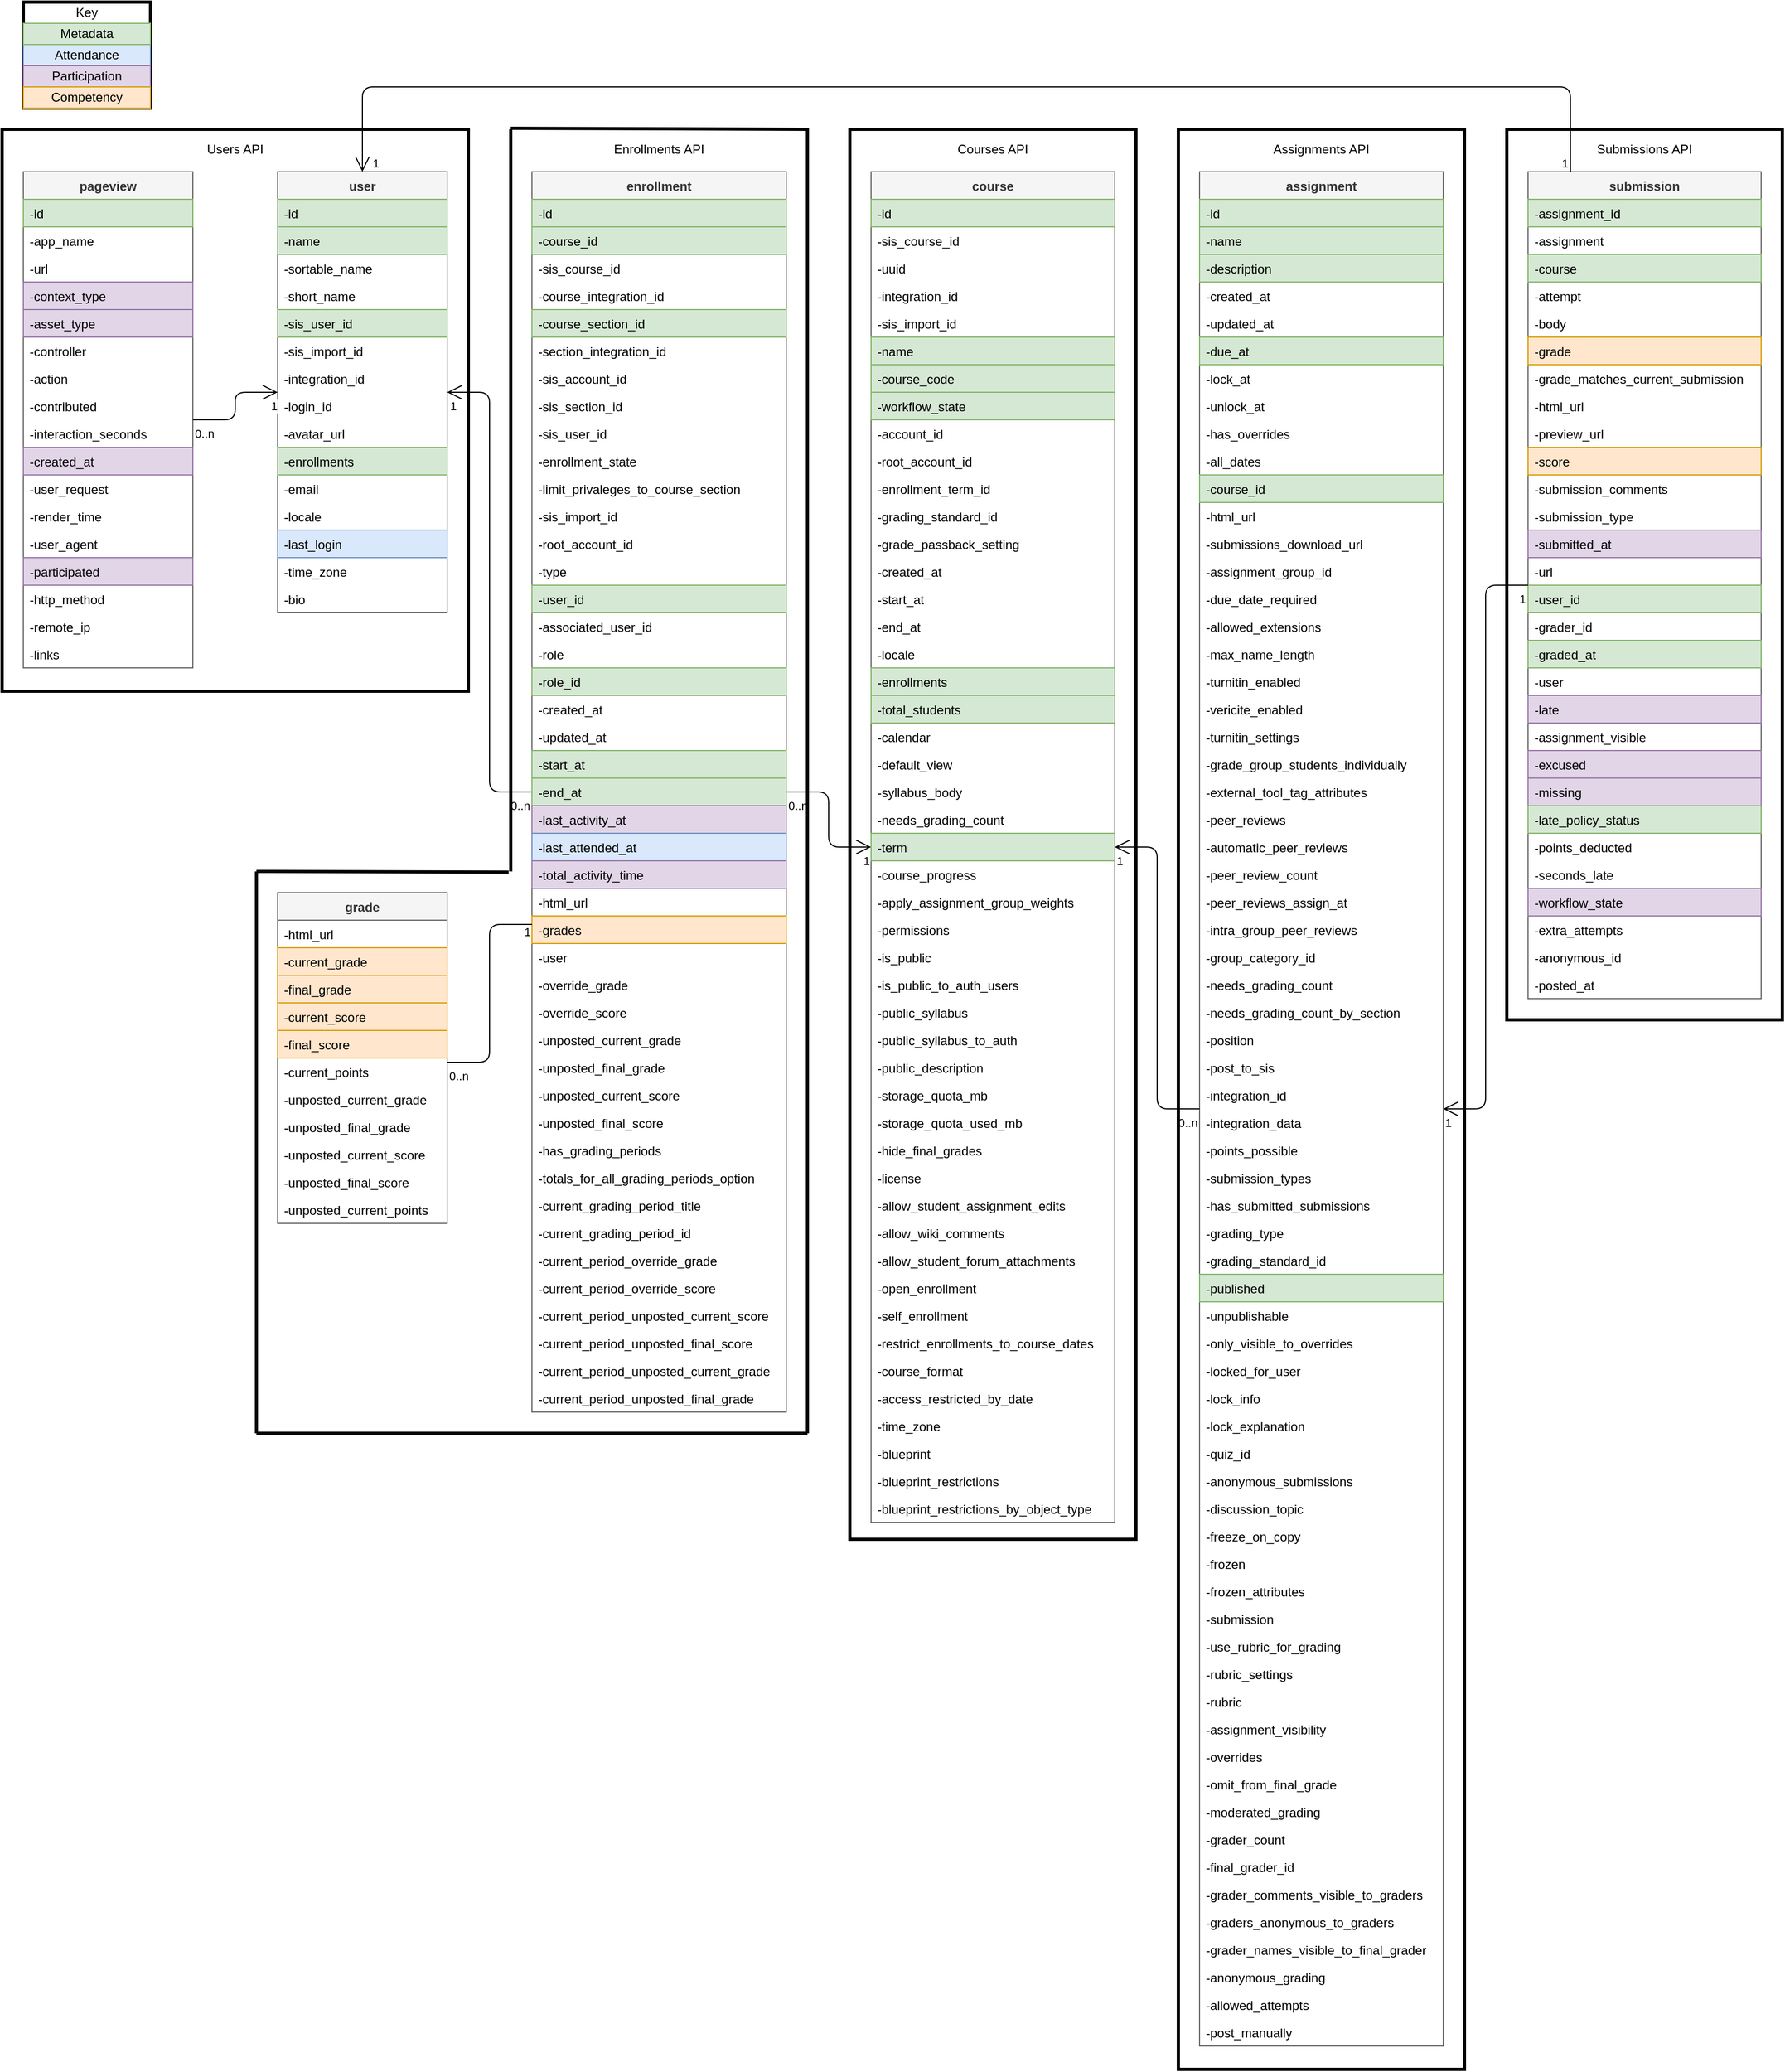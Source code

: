<mxfile version="13.6.5" type="device"><diagram id="R4EXjXRbzroYObaCRv8x" name="Canvas LMS API UML"><mxGraphModel dx="1619" dy="2259" grid="1" gridSize="10" guides="1" tooltips="1" connect="1" arrows="1" fold="1" page="0" pageScale="1" pageWidth="850" pageHeight="1100" math="0" shadow="0"><root><mxCell id="0"/><mxCell id="1" parent="0"/><mxCell id="Wst9juo6_XCM6CRru3_P-307" value="" style="rounded=0;whiteSpace=wrap;html=1;strokeWidth=3;fillColor=none;" vertex="1" parent="1"><mxGeometry x="-200" y="-1200" width="120" height="100" as="geometry"/></mxCell><mxCell id="Wst9juo6_XCM6CRru3_P-282" value="" style="rounded=0;whiteSpace=wrap;html=1;fillColor=none;strokeWidth=3;" vertex="1" parent="1"><mxGeometry x="1200" y="-1080" width="260" height="840" as="geometry"/></mxCell><mxCell id="Wst9juo6_XCM6CRru3_P-231" value="" style="rounded=0;whiteSpace=wrap;html=1;fillColor=none;strokeWidth=3;" vertex="1" parent="1"><mxGeometry x="580" y="-1080" width="270" height="1330" as="geometry"/></mxCell><mxCell id="Wst9juo6_XCM6CRru3_P-222" value="" style="rounded=0;whiteSpace=wrap;html=1;fillColor=none;strokeWidth=3;" vertex="1" parent="1"><mxGeometry x="-220" y="-1080" width="440" height="530" as="geometry"/></mxCell><mxCell id="Wst9juo6_XCM6CRru3_P-5" value="user" style="swimlane;fontStyle=1;childLayout=stackLayout;horizontal=1;startSize=26;horizontalStack=0;resizeParent=1;resizeParentMax=0;resizeLast=0;collapsible=1;marginBottom=0;fillColor=#f5f5f5;strokeColor=#666666;fontColor=#333333;" vertex="1" parent="1"><mxGeometry x="40" y="-1040" width="160" height="416" as="geometry"/></mxCell><mxCell id="Wst9juo6_XCM6CRru3_P-6" value="-id" style="text;align=left;verticalAlign=top;spacingLeft=4;spacingRight=4;overflow=hidden;rotatable=0;points=[[0,0.5],[1,0.5]];portConstraint=eastwest;fillColor=#d5e8d4;strokeColor=#82b366;" vertex="1" parent="Wst9juo6_XCM6CRru3_P-5"><mxGeometry y="26" width="160" height="26" as="geometry"/></mxCell><mxCell id="Wst9juo6_XCM6CRru3_P-7" value="-name" style="text;align=left;verticalAlign=top;spacingLeft=4;spacingRight=4;overflow=hidden;rotatable=0;points=[[0,0.5],[1,0.5]];portConstraint=eastwest;fillColor=#d5e8d4;strokeColor=#82b366;" vertex="1" parent="Wst9juo6_XCM6CRru3_P-5"><mxGeometry y="52" width="160" height="26" as="geometry"/></mxCell><mxCell id="Wst9juo6_XCM6CRru3_P-8" value="-sortable_name" style="text;strokeColor=none;fillColor=none;align=left;verticalAlign=top;spacingLeft=4;spacingRight=4;overflow=hidden;rotatable=0;points=[[0,0.5],[1,0.5]];portConstraint=eastwest;" vertex="1" parent="Wst9juo6_XCM6CRru3_P-5"><mxGeometry y="78" width="160" height="26" as="geometry"/></mxCell><mxCell id="Wst9juo6_XCM6CRru3_P-9" value="-short_name" style="text;align=left;verticalAlign=top;spacingLeft=4;spacingRight=4;overflow=hidden;rotatable=0;points=[[0,0.5],[1,0.5]];portConstraint=eastwest;" vertex="1" parent="Wst9juo6_XCM6CRru3_P-5"><mxGeometry y="104" width="160" height="26" as="geometry"/></mxCell><mxCell id="Wst9juo6_XCM6CRru3_P-10" value="-sis_user_id" style="text;strokeColor=#82b366;fillColor=#d5e8d4;align=left;verticalAlign=top;spacingLeft=4;spacingRight=4;overflow=hidden;rotatable=0;points=[[0,0.5],[1,0.5]];portConstraint=eastwest;" vertex="1" parent="Wst9juo6_XCM6CRru3_P-5"><mxGeometry y="130" width="160" height="26" as="geometry"/></mxCell><mxCell id="Wst9juo6_XCM6CRru3_P-11" value="-sis_import_id" style="text;strokeColor=none;fillColor=none;align=left;verticalAlign=top;spacingLeft=4;spacingRight=4;overflow=hidden;rotatable=0;points=[[0,0.5],[1,0.5]];portConstraint=eastwest;" vertex="1" parent="Wst9juo6_XCM6CRru3_P-5"><mxGeometry y="156" width="160" height="26" as="geometry"/></mxCell><mxCell id="Wst9juo6_XCM6CRru3_P-12" value="-integration_id" style="text;strokeColor=none;fillColor=none;align=left;verticalAlign=top;spacingLeft=4;spacingRight=4;overflow=hidden;rotatable=0;points=[[0,0.5],[1,0.5]];portConstraint=eastwest;" vertex="1" parent="Wst9juo6_XCM6CRru3_P-5"><mxGeometry y="182" width="160" height="26" as="geometry"/></mxCell><mxCell id="Wst9juo6_XCM6CRru3_P-13" value="-login_id" style="text;strokeColor=none;fillColor=none;align=left;verticalAlign=top;spacingLeft=4;spacingRight=4;overflow=hidden;rotatable=0;points=[[0,0.5],[1,0.5]];portConstraint=eastwest;" vertex="1" parent="Wst9juo6_XCM6CRru3_P-5"><mxGeometry y="208" width="160" height="26" as="geometry"/></mxCell><mxCell id="Wst9juo6_XCM6CRru3_P-14" value="-avatar_url" style="text;strokeColor=none;fillColor=none;align=left;verticalAlign=top;spacingLeft=4;spacingRight=4;overflow=hidden;rotatable=0;points=[[0,0.5],[1,0.5]];portConstraint=eastwest;" vertex="1" parent="Wst9juo6_XCM6CRru3_P-5"><mxGeometry y="234" width="160" height="26" as="geometry"/></mxCell><mxCell id="Wst9juo6_XCM6CRru3_P-15" value="-enrollments" style="text;align=left;verticalAlign=top;spacingLeft=4;spacingRight=4;overflow=hidden;rotatable=0;points=[[0,0.5],[1,0.5]];portConstraint=eastwest;fillColor=#d5e8d4;strokeColor=#82b366;" vertex="1" parent="Wst9juo6_XCM6CRru3_P-5"><mxGeometry y="260" width="160" height="26" as="geometry"/></mxCell><mxCell id="Wst9juo6_XCM6CRru3_P-16" value="-email" style="text;strokeColor=none;fillColor=none;align=left;verticalAlign=top;spacingLeft=4;spacingRight=4;overflow=hidden;rotatable=0;points=[[0,0.5],[1,0.5]];portConstraint=eastwest;" vertex="1" parent="Wst9juo6_XCM6CRru3_P-5"><mxGeometry y="286" width="160" height="26" as="geometry"/></mxCell><mxCell id="Wst9juo6_XCM6CRru3_P-17" value="-locale" style="text;strokeColor=none;fillColor=none;align=left;verticalAlign=top;spacingLeft=4;spacingRight=4;overflow=hidden;rotatable=0;points=[[0,0.5],[1,0.5]];portConstraint=eastwest;" vertex="1" parent="Wst9juo6_XCM6CRru3_P-5"><mxGeometry y="312" width="160" height="26" as="geometry"/></mxCell><mxCell id="Wst9juo6_XCM6CRru3_P-18" value="-last_login" style="text;strokeColor=#6c8ebf;fillColor=#dae8fc;align=left;verticalAlign=top;spacingLeft=4;spacingRight=4;overflow=hidden;rotatable=0;points=[[0,0.5],[1,0.5]];portConstraint=eastwest;" vertex="1" parent="Wst9juo6_XCM6CRru3_P-5"><mxGeometry y="338" width="160" height="26" as="geometry"/></mxCell><mxCell id="Wst9juo6_XCM6CRru3_P-19" value="-time_zone" style="text;strokeColor=none;fillColor=none;align=left;verticalAlign=top;spacingLeft=4;spacingRight=4;overflow=hidden;rotatable=0;points=[[0,0.5],[1,0.5]];portConstraint=eastwest;" vertex="1" parent="Wst9juo6_XCM6CRru3_P-5"><mxGeometry y="364" width="160" height="26" as="geometry"/></mxCell><mxCell id="Wst9juo6_XCM6CRru3_P-20" value="-bio" style="text;strokeColor=none;fillColor=none;align=left;verticalAlign=top;spacingLeft=4;spacingRight=4;overflow=hidden;rotatable=0;points=[[0,0.5],[1,0.5]];portConstraint=eastwest;" vertex="1" parent="Wst9juo6_XCM6CRru3_P-5"><mxGeometry y="390" width="160" height="26" as="geometry"/></mxCell><mxCell id="Wst9juo6_XCM6CRru3_P-213" value="" style="endArrow=open;html=1;endSize=12;startArrow=none;startSize=14;startFill=0;edgeStyle=orthogonalEdgeStyle;" edge="1" parent="1" source="Wst9juo6_XCM6CRru3_P-51" target="Wst9juo6_XCM6CRru3_P-5"><mxGeometry relative="1" as="geometry"><mxPoint x="340" y="-740" as="sourcePoint"/><mxPoint x="500" y="-740" as="targetPoint"/></mxGeometry></mxCell><mxCell id="Wst9juo6_XCM6CRru3_P-214" value="0..n" style="edgeLabel;resizable=0;html=1;align=left;verticalAlign=top;" connectable="0" vertex="1" parent="Wst9juo6_XCM6CRru3_P-213"><mxGeometry x="-1" relative="1" as="geometry"><mxPoint x="-22" as="offset"/></mxGeometry></mxCell><mxCell id="Wst9juo6_XCM6CRru3_P-215" value="1" style="edgeLabel;resizable=0;html=1;align=right;verticalAlign=top;" connectable="0" vertex="1" parent="Wst9juo6_XCM6CRru3_P-213"><mxGeometry x="1" relative="1" as="geometry"><mxPoint x="9" as="offset"/></mxGeometry></mxCell><mxCell id="Wst9juo6_XCM6CRru3_P-216" value="" style="endArrow=open;html=1;endSize=12;startArrow=none;startSize=14;startFill=0;edgeStyle=orthogonalEdgeStyle;" edge="1" parent="1" source="Wst9juo6_XCM6CRru3_P-51" target="Wst9juo6_XCM6CRru3_P-96"><mxGeometry relative="1" as="geometry"><mxPoint x="280" y="-445" as="sourcePoint"/><mxPoint x="210" y="-822" as="targetPoint"/></mxGeometry></mxCell><mxCell id="Wst9juo6_XCM6CRru3_P-217" value="0..n" style="edgeLabel;resizable=0;html=1;align=left;verticalAlign=top;" connectable="0" vertex="1" parent="Wst9juo6_XCM6CRru3_P-216"><mxGeometry x="-1" relative="1" as="geometry"><mxPoint as="offset"/></mxGeometry></mxCell><mxCell id="Wst9juo6_XCM6CRru3_P-218" value="1" style="edgeLabel;resizable=0;html=1;align=right;verticalAlign=top;" connectable="0" vertex="1" parent="Wst9juo6_XCM6CRru3_P-216"><mxGeometry x="1" relative="1" as="geometry"><mxPoint x="-1" as="offset"/></mxGeometry></mxCell><mxCell id="Wst9juo6_XCM6CRru3_P-21" value="pageview" style="swimlane;fontStyle=1;childLayout=stackLayout;horizontal=1;startSize=26;horizontalStack=0;resizeParent=1;resizeParentMax=0;resizeLast=0;collapsible=1;marginBottom=0;fillColor=#f5f5f5;strokeColor=#666666;fontColor=#333333;" vertex="1" parent="1"><mxGeometry x="-200" y="-1040" width="160" height="468" as="geometry"/></mxCell><mxCell id="Wst9juo6_XCM6CRru3_P-22" value="-id" style="text;align=left;verticalAlign=top;spacingLeft=4;spacingRight=4;overflow=hidden;rotatable=0;points=[[0,0.5],[1,0.5]];portConstraint=eastwest;fillColor=#d5e8d4;strokeColor=#82b366;" vertex="1" parent="Wst9juo6_XCM6CRru3_P-21"><mxGeometry y="26" width="160" height="26" as="geometry"/></mxCell><mxCell id="Wst9juo6_XCM6CRru3_P-23" value="-app_name" style="text;strokeColor=none;fillColor=none;align=left;verticalAlign=top;spacingLeft=4;spacingRight=4;overflow=hidden;rotatable=0;points=[[0,0.5],[1,0.5]];portConstraint=eastwest;" vertex="1" parent="Wst9juo6_XCM6CRru3_P-21"><mxGeometry y="52" width="160" height="26" as="geometry"/></mxCell><mxCell id="Wst9juo6_XCM6CRru3_P-24" value="-url" style="text;strokeColor=none;fillColor=none;align=left;verticalAlign=top;spacingLeft=4;spacingRight=4;overflow=hidden;rotatable=0;points=[[0,0.5],[1,0.5]];portConstraint=eastwest;" vertex="1" parent="Wst9juo6_XCM6CRru3_P-21"><mxGeometry y="78" width="160" height="26" as="geometry"/></mxCell><mxCell id="Wst9juo6_XCM6CRru3_P-25" value="-context_type" style="text;strokeColor=#9673a6;fillColor=#e1d5e7;align=left;verticalAlign=top;spacingLeft=4;spacingRight=4;overflow=hidden;rotatable=0;points=[[0,0.5],[1,0.5]];portConstraint=eastwest;" vertex="1" parent="Wst9juo6_XCM6CRru3_P-21"><mxGeometry y="104" width="160" height="26" as="geometry"/></mxCell><mxCell id="Wst9juo6_XCM6CRru3_P-26" value="-asset_type" style="text;strokeColor=#9673a6;fillColor=#e1d5e7;align=left;verticalAlign=top;spacingLeft=4;spacingRight=4;overflow=hidden;rotatable=0;points=[[0,0.5],[1,0.5]];portConstraint=eastwest;" vertex="1" parent="Wst9juo6_XCM6CRru3_P-21"><mxGeometry y="130" width="160" height="26" as="geometry"/></mxCell><mxCell id="Wst9juo6_XCM6CRru3_P-27" value="-controller" style="text;align=left;verticalAlign=top;spacingLeft=4;spacingRight=4;overflow=hidden;rotatable=0;points=[[0,0.5],[1,0.5]];portConstraint=eastwest;" vertex="1" parent="Wst9juo6_XCM6CRru3_P-21"><mxGeometry y="156" width="160" height="26" as="geometry"/></mxCell><mxCell id="Wst9juo6_XCM6CRru3_P-28" value="-action" style="text;strokeColor=none;fillColor=none;align=left;verticalAlign=top;spacingLeft=4;spacingRight=4;overflow=hidden;rotatable=0;points=[[0,0.5],[1,0.5]];portConstraint=eastwest;" vertex="1" parent="Wst9juo6_XCM6CRru3_P-21"><mxGeometry y="182" width="160" height="26" as="geometry"/></mxCell><mxCell id="Wst9juo6_XCM6CRru3_P-29" value="-contributed" style="text;strokeColor=none;fillColor=none;align=left;verticalAlign=top;spacingLeft=4;spacingRight=4;overflow=hidden;rotatable=0;points=[[0,0.5],[1,0.5]];portConstraint=eastwest;" vertex="1" parent="Wst9juo6_XCM6CRru3_P-21"><mxGeometry y="208" width="160" height="26" as="geometry"/></mxCell><mxCell id="Wst9juo6_XCM6CRru3_P-30" value="-interaction_seconds" style="text;strokeColor=none;fillColor=none;align=left;verticalAlign=top;spacingLeft=4;spacingRight=4;overflow=hidden;rotatable=0;points=[[0,0.5],[1,0.5]];portConstraint=eastwest;" vertex="1" parent="Wst9juo6_XCM6CRru3_P-21"><mxGeometry y="234" width="160" height="26" as="geometry"/></mxCell><mxCell id="Wst9juo6_XCM6CRru3_P-31" value="-created_at" style="text;strokeColor=#9673a6;fillColor=#e1d5e7;align=left;verticalAlign=top;spacingLeft=4;spacingRight=4;overflow=hidden;rotatable=0;points=[[0,0.5],[1,0.5]];portConstraint=eastwest;" vertex="1" parent="Wst9juo6_XCM6CRru3_P-21"><mxGeometry y="260" width="160" height="26" as="geometry"/></mxCell><mxCell id="Wst9juo6_XCM6CRru3_P-32" value="-user_request" style="text;align=left;verticalAlign=top;spacingLeft=4;spacingRight=4;overflow=hidden;rotatable=0;points=[[0,0.5],[1,0.5]];portConstraint=eastwest;" vertex="1" parent="Wst9juo6_XCM6CRru3_P-21"><mxGeometry y="286" width="160" height="26" as="geometry"/></mxCell><mxCell id="Wst9juo6_XCM6CRru3_P-33" value="-render_time" style="text;strokeColor=none;fillColor=none;align=left;verticalAlign=top;spacingLeft=4;spacingRight=4;overflow=hidden;rotatable=0;points=[[0,0.5],[1,0.5]];portConstraint=eastwest;" vertex="1" parent="Wst9juo6_XCM6CRru3_P-21"><mxGeometry y="312" width="160" height="26" as="geometry"/></mxCell><mxCell id="Wst9juo6_XCM6CRru3_P-34" value="-user_agent" style="text;strokeColor=none;fillColor=none;align=left;verticalAlign=top;spacingLeft=4;spacingRight=4;overflow=hidden;rotatable=0;points=[[0,0.5],[1,0.5]];portConstraint=eastwest;" vertex="1" parent="Wst9juo6_XCM6CRru3_P-21"><mxGeometry y="338" width="160" height="26" as="geometry"/></mxCell><mxCell id="Wst9juo6_XCM6CRru3_P-35" value="-participated" style="text;strokeColor=#9673a6;fillColor=#e1d5e7;align=left;verticalAlign=top;spacingLeft=4;spacingRight=4;overflow=hidden;rotatable=0;points=[[0,0.5],[1,0.5]];portConstraint=eastwest;" vertex="1" parent="Wst9juo6_XCM6CRru3_P-21"><mxGeometry y="364" width="160" height="26" as="geometry"/></mxCell><mxCell id="Wst9juo6_XCM6CRru3_P-36" value="-http_method" style="text;strokeColor=none;fillColor=none;align=left;verticalAlign=top;spacingLeft=4;spacingRight=4;overflow=hidden;rotatable=0;points=[[0,0.5],[1,0.5]];portConstraint=eastwest;" vertex="1" parent="Wst9juo6_XCM6CRru3_P-21"><mxGeometry y="390" width="160" height="26" as="geometry"/></mxCell><mxCell id="Wst9juo6_XCM6CRru3_P-37" value="-remote_ip" style="text;strokeColor=none;fillColor=none;align=left;verticalAlign=top;spacingLeft=4;spacingRight=4;overflow=hidden;rotatable=0;points=[[0,0.5],[1,0.5]];portConstraint=eastwest;" vertex="1" parent="Wst9juo6_XCM6CRru3_P-21"><mxGeometry y="416" width="160" height="26" as="geometry"/></mxCell><mxCell id="Wst9juo6_XCM6CRru3_P-38" value="-links" style="text;strokeColor=none;fillColor=none;align=left;verticalAlign=top;spacingLeft=4;spacingRight=4;overflow=hidden;rotatable=0;points=[[0,0.5],[1,0.5]];portConstraint=eastwest;" vertex="1" parent="Wst9juo6_XCM6CRru3_P-21"><mxGeometry y="442" width="160" height="26" as="geometry"/></mxCell><mxCell id="Wst9juo6_XCM6CRru3_P-51" value="enrollment" style="swimlane;fontStyle=1;childLayout=stackLayout;horizontal=1;startSize=26;horizontalStack=0;resizeParent=1;resizeParentMax=0;resizeLast=0;collapsible=1;marginBottom=0;fillColor=#f5f5f5;strokeColor=#666666;fontColor=#333333;" vertex="1" parent="1"><mxGeometry x="280" y="-1040" width="240" height="1170" as="geometry"/></mxCell><mxCell id="Wst9juo6_XCM6CRru3_P-52" value="-id" style="text;strokeColor=#82b366;fillColor=#d5e8d4;align=left;verticalAlign=top;spacingLeft=4;spacingRight=4;overflow=hidden;rotatable=0;points=[[0,0.5],[1,0.5]];portConstraint=eastwest;" vertex="1" parent="Wst9juo6_XCM6CRru3_P-51"><mxGeometry y="26" width="240" height="26" as="geometry"/></mxCell><mxCell id="Wst9juo6_XCM6CRru3_P-53" value="-course_id" style="text;strokeColor=#82b366;fillColor=#d5e8d4;align=left;verticalAlign=top;spacingLeft=4;spacingRight=4;overflow=hidden;rotatable=0;points=[[0,0.5],[1,0.5]];portConstraint=eastwest;" vertex="1" parent="Wst9juo6_XCM6CRru3_P-51"><mxGeometry y="52" width="240" height="26" as="geometry"/></mxCell><mxCell id="Wst9juo6_XCM6CRru3_P-54" value="-sis_course_id" style="text;strokeColor=none;fillColor=none;align=left;verticalAlign=top;spacingLeft=4;spacingRight=4;overflow=hidden;rotatable=0;points=[[0,0.5],[1,0.5]];portConstraint=eastwest;" vertex="1" parent="Wst9juo6_XCM6CRru3_P-51"><mxGeometry y="78" width="240" height="26" as="geometry"/></mxCell><mxCell id="Wst9juo6_XCM6CRru3_P-55" value="-course_integration_id" style="text;strokeColor=none;fillColor=none;align=left;verticalAlign=top;spacingLeft=4;spacingRight=4;overflow=hidden;rotatable=0;points=[[0,0.5],[1,0.5]];portConstraint=eastwest;" vertex="1" parent="Wst9juo6_XCM6CRru3_P-51"><mxGeometry y="104" width="240" height="26" as="geometry"/></mxCell><mxCell id="Wst9juo6_XCM6CRru3_P-56" value="-course_section_id" style="text;strokeColor=#82b366;fillColor=#d5e8d4;align=left;verticalAlign=top;spacingLeft=4;spacingRight=4;overflow=hidden;rotatable=0;points=[[0,0.5],[1,0.5]];portConstraint=eastwest;" vertex="1" parent="Wst9juo6_XCM6CRru3_P-51"><mxGeometry y="130" width="240" height="26" as="geometry"/></mxCell><mxCell id="Wst9juo6_XCM6CRru3_P-57" value="-section_integration_id" style="text;strokeColor=none;fillColor=none;align=left;verticalAlign=top;spacingLeft=4;spacingRight=4;overflow=hidden;rotatable=0;points=[[0,0.5],[1,0.5]];portConstraint=eastwest;" vertex="1" parent="Wst9juo6_XCM6CRru3_P-51"><mxGeometry y="156" width="240" height="26" as="geometry"/></mxCell><mxCell id="Wst9juo6_XCM6CRru3_P-58" value="-sis_account_id" style="text;strokeColor=none;fillColor=none;align=left;verticalAlign=top;spacingLeft=4;spacingRight=4;overflow=hidden;rotatable=0;points=[[0,0.5],[1,0.5]];portConstraint=eastwest;" vertex="1" parent="Wst9juo6_XCM6CRru3_P-51"><mxGeometry y="182" width="240" height="26" as="geometry"/></mxCell><mxCell id="Wst9juo6_XCM6CRru3_P-59" value="-sis_section_id" style="text;strokeColor=none;fillColor=none;align=left;verticalAlign=top;spacingLeft=4;spacingRight=4;overflow=hidden;rotatable=0;points=[[0,0.5],[1,0.5]];portConstraint=eastwest;" vertex="1" parent="Wst9juo6_XCM6CRru3_P-51"><mxGeometry y="208" width="240" height="26" as="geometry"/></mxCell><mxCell id="Wst9juo6_XCM6CRru3_P-60" value="-sis_user_id" style="text;strokeColor=none;fillColor=none;align=left;verticalAlign=top;spacingLeft=4;spacingRight=4;overflow=hidden;rotatable=0;points=[[0,0.5],[1,0.5]];portConstraint=eastwest;" vertex="1" parent="Wst9juo6_XCM6CRru3_P-51"><mxGeometry y="234" width="240" height="26" as="geometry"/></mxCell><mxCell id="Wst9juo6_XCM6CRru3_P-61" value="-enrollment_state" style="text;strokeColor=none;fillColor=none;align=left;verticalAlign=top;spacingLeft=4;spacingRight=4;overflow=hidden;rotatable=0;points=[[0,0.5],[1,0.5]];portConstraint=eastwest;" vertex="1" parent="Wst9juo6_XCM6CRru3_P-51"><mxGeometry y="260" width="240" height="26" as="geometry"/></mxCell><mxCell id="Wst9juo6_XCM6CRru3_P-62" value="-limit_privaleges_to_course_section" style="text;strokeColor=none;fillColor=none;align=left;verticalAlign=top;spacingLeft=4;spacingRight=4;overflow=hidden;rotatable=0;points=[[0,0.5],[1,0.5]];portConstraint=eastwest;" vertex="1" parent="Wst9juo6_XCM6CRru3_P-51"><mxGeometry y="286" width="240" height="26" as="geometry"/></mxCell><mxCell id="Wst9juo6_XCM6CRru3_P-63" value="-sis_import_id" style="text;strokeColor=none;fillColor=none;align=left;verticalAlign=top;spacingLeft=4;spacingRight=4;overflow=hidden;rotatable=0;points=[[0,0.5],[1,0.5]];portConstraint=eastwest;" vertex="1" parent="Wst9juo6_XCM6CRru3_P-51"><mxGeometry y="312" width="240" height="26" as="geometry"/></mxCell><mxCell id="Wst9juo6_XCM6CRru3_P-64" value="-root_account_id" style="text;strokeColor=none;fillColor=none;align=left;verticalAlign=top;spacingLeft=4;spacingRight=4;overflow=hidden;rotatable=0;points=[[0,0.5],[1,0.5]];portConstraint=eastwest;" vertex="1" parent="Wst9juo6_XCM6CRru3_P-51"><mxGeometry y="338" width="240" height="26" as="geometry"/></mxCell><mxCell id="Wst9juo6_XCM6CRru3_P-65" value="-type" style="text;strokeColor=none;fillColor=none;align=left;verticalAlign=top;spacingLeft=4;spacingRight=4;overflow=hidden;rotatable=0;points=[[0,0.5],[1,0.5]];portConstraint=eastwest;" vertex="1" parent="Wst9juo6_XCM6CRru3_P-51"><mxGeometry y="364" width="240" height="26" as="geometry"/></mxCell><mxCell id="Wst9juo6_XCM6CRru3_P-66" value="-user_id" style="text;strokeColor=#82b366;fillColor=#d5e8d4;align=left;verticalAlign=top;spacingLeft=4;spacingRight=4;overflow=hidden;rotatable=0;points=[[0,0.5],[1,0.5]];portConstraint=eastwest;" vertex="1" parent="Wst9juo6_XCM6CRru3_P-51"><mxGeometry y="390" width="240" height="26" as="geometry"/></mxCell><mxCell id="Wst9juo6_XCM6CRru3_P-67" value="-associated_user_id" style="text;strokeColor=none;fillColor=none;align=left;verticalAlign=top;spacingLeft=4;spacingRight=4;overflow=hidden;rotatable=0;points=[[0,0.5],[1,0.5]];portConstraint=eastwest;" vertex="1" parent="Wst9juo6_XCM6CRru3_P-51"><mxGeometry y="416" width="240" height="26" as="geometry"/></mxCell><mxCell id="Wst9juo6_XCM6CRru3_P-68" value="-role" style="text;strokeColor=none;fillColor=none;align=left;verticalAlign=top;spacingLeft=4;spacingRight=4;overflow=hidden;rotatable=0;points=[[0,0.5],[1,0.5]];portConstraint=eastwest;" vertex="1" parent="Wst9juo6_XCM6CRru3_P-51"><mxGeometry y="442" width="240" height="26" as="geometry"/></mxCell><mxCell id="Wst9juo6_XCM6CRru3_P-69" value="-role_id" style="text;strokeColor=#82b366;fillColor=#d5e8d4;align=left;verticalAlign=top;spacingLeft=4;spacingRight=4;overflow=hidden;rotatable=0;points=[[0,0.5],[1,0.5]];portConstraint=eastwest;" vertex="1" parent="Wst9juo6_XCM6CRru3_P-51"><mxGeometry y="468" width="240" height="26" as="geometry"/></mxCell><mxCell id="Wst9juo6_XCM6CRru3_P-70" value="-created_at" style="text;strokeColor=none;fillColor=none;align=left;verticalAlign=top;spacingLeft=4;spacingRight=4;overflow=hidden;rotatable=0;points=[[0,0.5],[1,0.5]];portConstraint=eastwest;" vertex="1" parent="Wst9juo6_XCM6CRru3_P-51"><mxGeometry y="494" width="240" height="26" as="geometry"/></mxCell><mxCell id="Wst9juo6_XCM6CRru3_P-71" value="-updated_at" style="text;strokeColor=none;fillColor=none;align=left;verticalAlign=top;spacingLeft=4;spacingRight=4;overflow=hidden;rotatable=0;points=[[0,0.5],[1,0.5]];portConstraint=eastwest;" vertex="1" parent="Wst9juo6_XCM6CRru3_P-51"><mxGeometry y="520" width="240" height="26" as="geometry"/></mxCell><mxCell id="Wst9juo6_XCM6CRru3_P-72" value="-start_at" style="text;strokeColor=#82b366;fillColor=#d5e8d4;align=left;verticalAlign=top;spacingLeft=4;spacingRight=4;overflow=hidden;rotatable=0;points=[[0,0.5],[1,0.5]];portConstraint=eastwest;" vertex="1" parent="Wst9juo6_XCM6CRru3_P-51"><mxGeometry y="546" width="240" height="26" as="geometry"/></mxCell><mxCell id="Wst9juo6_XCM6CRru3_P-73" value="-end_at" style="text;strokeColor=#82b366;fillColor=#d5e8d4;align=left;verticalAlign=top;spacingLeft=4;spacingRight=4;overflow=hidden;rotatable=0;points=[[0,0.5],[1,0.5]];portConstraint=eastwest;" vertex="1" parent="Wst9juo6_XCM6CRru3_P-51"><mxGeometry y="572" width="240" height="26" as="geometry"/></mxCell><mxCell id="Wst9juo6_XCM6CRru3_P-74" value="-last_activity_at" style="text;strokeColor=#9673a6;fillColor=#e1d5e7;align=left;verticalAlign=top;spacingLeft=4;spacingRight=4;overflow=hidden;rotatable=0;points=[[0,0.5],[1,0.5]];portConstraint=eastwest;" vertex="1" parent="Wst9juo6_XCM6CRru3_P-51"><mxGeometry y="598" width="240" height="26" as="geometry"/></mxCell><mxCell id="Wst9juo6_XCM6CRru3_P-75" value="-last_attended_at" style="text;strokeColor=#6c8ebf;fillColor=#dae8fc;align=left;verticalAlign=top;spacingLeft=4;spacingRight=4;overflow=hidden;rotatable=0;points=[[0,0.5],[1,0.5]];portConstraint=eastwest;" vertex="1" parent="Wst9juo6_XCM6CRru3_P-51"><mxGeometry y="624" width="240" height="26" as="geometry"/></mxCell><mxCell id="Wst9juo6_XCM6CRru3_P-76" value="-total_activity_time" style="text;strokeColor=#9673a6;fillColor=#e1d5e7;align=left;verticalAlign=top;spacingLeft=4;spacingRight=4;overflow=hidden;rotatable=0;points=[[0,0.5],[1,0.5]];portConstraint=eastwest;" vertex="1" parent="Wst9juo6_XCM6CRru3_P-51"><mxGeometry y="650" width="240" height="26" as="geometry"/></mxCell><mxCell id="Wst9juo6_XCM6CRru3_P-77" value="-html_url" style="text;strokeColor=none;fillColor=none;align=left;verticalAlign=top;spacingLeft=4;spacingRight=4;overflow=hidden;rotatable=0;points=[[0,0.5],[1,0.5]];portConstraint=eastwest;" vertex="1" parent="Wst9juo6_XCM6CRru3_P-51"><mxGeometry y="676" width="240" height="26" as="geometry"/></mxCell><mxCell id="Wst9juo6_XCM6CRru3_P-78" value="-grades" style="text;strokeColor=#d79b00;fillColor=#ffe6cc;align=left;verticalAlign=top;spacingLeft=4;spacingRight=4;overflow=hidden;rotatable=0;points=[[0,0.5],[1,0.5]];portConstraint=eastwest;" vertex="1" parent="Wst9juo6_XCM6CRru3_P-51"><mxGeometry y="702" width="240" height="26" as="geometry"/></mxCell><mxCell id="Wst9juo6_XCM6CRru3_P-79" value="-user" style="text;strokeColor=none;fillColor=none;align=left;verticalAlign=top;spacingLeft=4;spacingRight=4;overflow=hidden;rotatable=0;points=[[0,0.5],[1,0.5]];portConstraint=eastwest;" vertex="1" parent="Wst9juo6_XCM6CRru3_P-51"><mxGeometry y="728" width="240" height="26" as="geometry"/></mxCell><mxCell id="Wst9juo6_XCM6CRru3_P-80" value="-override_grade" style="text;strokeColor=none;fillColor=none;align=left;verticalAlign=top;spacingLeft=4;spacingRight=4;overflow=hidden;rotatable=0;points=[[0,0.5],[1,0.5]];portConstraint=eastwest;" vertex="1" parent="Wst9juo6_XCM6CRru3_P-51"><mxGeometry y="754" width="240" height="26" as="geometry"/></mxCell><mxCell id="Wst9juo6_XCM6CRru3_P-81" value="-override_score" style="text;strokeColor=none;fillColor=none;align=left;verticalAlign=top;spacingLeft=4;spacingRight=4;overflow=hidden;rotatable=0;points=[[0,0.5],[1,0.5]];portConstraint=eastwest;" vertex="1" parent="Wst9juo6_XCM6CRru3_P-51"><mxGeometry y="780" width="240" height="26" as="geometry"/></mxCell><mxCell id="Wst9juo6_XCM6CRru3_P-82" value="-unposted_current_grade" style="text;strokeColor=none;fillColor=none;align=left;verticalAlign=top;spacingLeft=4;spacingRight=4;overflow=hidden;rotatable=0;points=[[0,0.5],[1,0.5]];portConstraint=eastwest;" vertex="1" parent="Wst9juo6_XCM6CRru3_P-51"><mxGeometry y="806" width="240" height="26" as="geometry"/></mxCell><mxCell id="Wst9juo6_XCM6CRru3_P-83" value="-unposted_final_grade" style="text;strokeColor=none;fillColor=none;align=left;verticalAlign=top;spacingLeft=4;spacingRight=4;overflow=hidden;rotatable=0;points=[[0,0.5],[1,0.5]];portConstraint=eastwest;" vertex="1" parent="Wst9juo6_XCM6CRru3_P-51"><mxGeometry y="832" width="240" height="26" as="geometry"/></mxCell><mxCell id="Wst9juo6_XCM6CRru3_P-84" value="-unposted_current_score" style="text;strokeColor=none;fillColor=none;align=left;verticalAlign=top;spacingLeft=4;spacingRight=4;overflow=hidden;rotatable=0;points=[[0,0.5],[1,0.5]];portConstraint=eastwest;" vertex="1" parent="Wst9juo6_XCM6CRru3_P-51"><mxGeometry y="858" width="240" height="26" as="geometry"/></mxCell><mxCell id="Wst9juo6_XCM6CRru3_P-85" value="-unposted_final_score" style="text;strokeColor=none;fillColor=none;align=left;verticalAlign=top;spacingLeft=4;spacingRight=4;overflow=hidden;rotatable=0;points=[[0,0.5],[1,0.5]];portConstraint=eastwest;" vertex="1" parent="Wst9juo6_XCM6CRru3_P-51"><mxGeometry y="884" width="240" height="26" as="geometry"/></mxCell><mxCell id="Wst9juo6_XCM6CRru3_P-86" value="-has_grading_periods" style="text;strokeColor=none;fillColor=none;align=left;verticalAlign=top;spacingLeft=4;spacingRight=4;overflow=hidden;rotatable=0;points=[[0,0.5],[1,0.5]];portConstraint=eastwest;" vertex="1" parent="Wst9juo6_XCM6CRru3_P-51"><mxGeometry y="910" width="240" height="26" as="geometry"/></mxCell><mxCell id="Wst9juo6_XCM6CRru3_P-87" value="-totals_for_all_grading_periods_option" style="text;strokeColor=none;fillColor=none;align=left;verticalAlign=top;spacingLeft=4;spacingRight=4;overflow=hidden;rotatable=0;points=[[0,0.5],[1,0.5]];portConstraint=eastwest;" vertex="1" parent="Wst9juo6_XCM6CRru3_P-51"><mxGeometry y="936" width="240" height="26" as="geometry"/></mxCell><mxCell id="Wst9juo6_XCM6CRru3_P-88" value="-current_grading_period_title" style="text;strokeColor=none;fillColor=none;align=left;verticalAlign=top;spacingLeft=4;spacingRight=4;overflow=hidden;rotatable=0;points=[[0,0.5],[1,0.5]];portConstraint=eastwest;" vertex="1" parent="Wst9juo6_XCM6CRru3_P-51"><mxGeometry y="962" width="240" height="26" as="geometry"/></mxCell><mxCell id="Wst9juo6_XCM6CRru3_P-89" value="-current_grading_period_id" style="text;strokeColor=none;fillColor=none;align=left;verticalAlign=top;spacingLeft=4;spacingRight=4;overflow=hidden;rotatable=0;points=[[0,0.5],[1,0.5]];portConstraint=eastwest;" vertex="1" parent="Wst9juo6_XCM6CRru3_P-51"><mxGeometry y="988" width="240" height="26" as="geometry"/></mxCell><mxCell id="Wst9juo6_XCM6CRru3_P-90" value="-current_period_override_grade" style="text;strokeColor=none;fillColor=none;align=left;verticalAlign=top;spacingLeft=4;spacingRight=4;overflow=hidden;rotatable=0;points=[[0,0.5],[1,0.5]];portConstraint=eastwest;" vertex="1" parent="Wst9juo6_XCM6CRru3_P-51"><mxGeometry y="1014" width="240" height="26" as="geometry"/></mxCell><mxCell id="Wst9juo6_XCM6CRru3_P-91" value="-current_period_override_score" style="text;strokeColor=none;fillColor=none;align=left;verticalAlign=top;spacingLeft=4;spacingRight=4;overflow=hidden;rotatable=0;points=[[0,0.5],[1,0.5]];portConstraint=eastwest;" vertex="1" parent="Wst9juo6_XCM6CRru3_P-51"><mxGeometry y="1040" width="240" height="26" as="geometry"/></mxCell><mxCell id="Wst9juo6_XCM6CRru3_P-92" value="-current_period_unposted_current_score" style="text;strokeColor=none;fillColor=none;align=left;verticalAlign=top;spacingLeft=4;spacingRight=4;overflow=hidden;rotatable=0;points=[[0,0.5],[1,0.5]];portConstraint=eastwest;" vertex="1" parent="Wst9juo6_XCM6CRru3_P-51"><mxGeometry y="1066" width="240" height="26" as="geometry"/></mxCell><mxCell id="Wst9juo6_XCM6CRru3_P-93" value="-current_period_unposted_final_score" style="text;strokeColor=none;fillColor=none;align=left;verticalAlign=top;spacingLeft=4;spacingRight=4;overflow=hidden;rotatable=0;points=[[0,0.5],[1,0.5]];portConstraint=eastwest;" vertex="1" parent="Wst9juo6_XCM6CRru3_P-51"><mxGeometry y="1092" width="240" height="26" as="geometry"/></mxCell><mxCell id="Wst9juo6_XCM6CRru3_P-94" value="-current_period_unposted_current_grade" style="text;strokeColor=none;fillColor=none;align=left;verticalAlign=top;spacingLeft=4;spacingRight=4;overflow=hidden;rotatable=0;points=[[0,0.5],[1,0.5]];portConstraint=eastwest;" vertex="1" parent="Wst9juo6_XCM6CRru3_P-51"><mxGeometry y="1118" width="240" height="26" as="geometry"/></mxCell><mxCell id="Wst9juo6_XCM6CRru3_P-95" value="-current_period_unposted_final_grade" style="text;strokeColor=none;fillColor=none;align=left;verticalAlign=top;spacingLeft=4;spacingRight=4;overflow=hidden;rotatable=0;points=[[0,0.5],[1,0.5]];portConstraint=eastwest;" vertex="1" parent="Wst9juo6_XCM6CRru3_P-51"><mxGeometry y="1144" width="240" height="26" as="geometry"/></mxCell><mxCell id="Wst9juo6_XCM6CRru3_P-96" value="course" style="swimlane;fontStyle=1;childLayout=stackLayout;horizontal=1;startSize=26;horizontalStack=0;resizeParent=1;resizeParentMax=0;resizeLast=0;collapsible=1;marginBottom=0;fillColor=#f5f5f5;strokeColor=#666666;fontColor=#333333;" vertex="1" parent="1"><mxGeometry x="600" y="-1040" width="230" height="1274" as="geometry"/></mxCell><mxCell id="Wst9juo6_XCM6CRru3_P-97" value="-id" style="text;strokeColor=#82b366;fillColor=#d5e8d4;align=left;verticalAlign=top;spacingLeft=4;spacingRight=4;overflow=hidden;rotatable=0;points=[[0,0.5],[1,0.5]];portConstraint=eastwest;" vertex="1" parent="Wst9juo6_XCM6CRru3_P-96"><mxGeometry y="26" width="230" height="26" as="geometry"/></mxCell><mxCell id="Wst9juo6_XCM6CRru3_P-98" value="-sis_course_id" style="text;strokeColor=none;fillColor=none;align=left;verticalAlign=top;spacingLeft=4;spacingRight=4;overflow=hidden;rotatable=0;points=[[0,0.5],[1,0.5]];portConstraint=eastwest;" vertex="1" parent="Wst9juo6_XCM6CRru3_P-96"><mxGeometry y="52" width="230" height="26" as="geometry"/></mxCell><mxCell id="Wst9juo6_XCM6CRru3_P-99" value="-uuid" style="text;strokeColor=none;fillColor=none;align=left;verticalAlign=top;spacingLeft=4;spacingRight=4;overflow=hidden;rotatable=0;points=[[0,0.5],[1,0.5]];portConstraint=eastwest;" vertex="1" parent="Wst9juo6_XCM6CRru3_P-96"><mxGeometry y="78" width="230" height="26" as="geometry"/></mxCell><mxCell id="Wst9juo6_XCM6CRru3_P-100" value="-integration_id" style="text;strokeColor=none;fillColor=none;align=left;verticalAlign=top;spacingLeft=4;spacingRight=4;overflow=hidden;rotatable=0;points=[[0,0.5],[1,0.5]];portConstraint=eastwest;" vertex="1" parent="Wst9juo6_XCM6CRru3_P-96"><mxGeometry y="104" width="230" height="26" as="geometry"/></mxCell><mxCell id="Wst9juo6_XCM6CRru3_P-101" value="-sis_import_id" style="text;strokeColor=none;fillColor=none;align=left;verticalAlign=top;spacingLeft=4;spacingRight=4;overflow=hidden;rotatable=0;points=[[0,0.5],[1,0.5]];portConstraint=eastwest;" vertex="1" parent="Wst9juo6_XCM6CRru3_P-96"><mxGeometry y="130" width="230" height="26" as="geometry"/></mxCell><mxCell id="Wst9juo6_XCM6CRru3_P-102" value="-name" style="text;strokeColor=#82b366;fillColor=#d5e8d4;align=left;verticalAlign=top;spacingLeft=4;spacingRight=4;overflow=hidden;rotatable=0;points=[[0,0.5],[1,0.5]];portConstraint=eastwest;" vertex="1" parent="Wst9juo6_XCM6CRru3_P-96"><mxGeometry y="156" width="230" height="26" as="geometry"/></mxCell><mxCell id="Wst9juo6_XCM6CRru3_P-103" value="-course_code" style="text;strokeColor=#82b366;fillColor=#d5e8d4;align=left;verticalAlign=top;spacingLeft=4;spacingRight=4;overflow=hidden;rotatable=0;points=[[0,0.5],[1,0.5]];portConstraint=eastwest;" vertex="1" parent="Wst9juo6_XCM6CRru3_P-96"><mxGeometry y="182" width="230" height="26" as="geometry"/></mxCell><mxCell id="Wst9juo6_XCM6CRru3_P-104" value="-workflow_state" style="text;strokeColor=#82b366;fillColor=#d5e8d4;align=left;verticalAlign=top;spacingLeft=4;spacingRight=4;overflow=hidden;rotatable=0;points=[[0,0.5],[1,0.5]];portConstraint=eastwest;" vertex="1" parent="Wst9juo6_XCM6CRru3_P-96"><mxGeometry y="208" width="230" height="26" as="geometry"/></mxCell><mxCell id="Wst9juo6_XCM6CRru3_P-105" value="-account_id" style="text;strokeColor=none;fillColor=none;align=left;verticalAlign=top;spacingLeft=4;spacingRight=4;overflow=hidden;rotatable=0;points=[[0,0.5],[1,0.5]];portConstraint=eastwest;" vertex="1" parent="Wst9juo6_XCM6CRru3_P-96"><mxGeometry y="234" width="230" height="26" as="geometry"/></mxCell><mxCell id="Wst9juo6_XCM6CRru3_P-106" value="-root_account_id" style="text;strokeColor=none;fillColor=none;align=left;verticalAlign=top;spacingLeft=4;spacingRight=4;overflow=hidden;rotatable=0;points=[[0,0.5],[1,0.5]];portConstraint=eastwest;" vertex="1" parent="Wst9juo6_XCM6CRru3_P-96"><mxGeometry y="260" width="230" height="26" as="geometry"/></mxCell><mxCell id="Wst9juo6_XCM6CRru3_P-107" value="-enrollment_term_id" style="text;strokeColor=none;fillColor=none;align=left;verticalAlign=top;spacingLeft=4;spacingRight=4;overflow=hidden;rotatable=0;points=[[0,0.5],[1,0.5]];portConstraint=eastwest;" vertex="1" parent="Wst9juo6_XCM6CRru3_P-96"><mxGeometry y="286" width="230" height="26" as="geometry"/></mxCell><mxCell id="Wst9juo6_XCM6CRru3_P-108" value="-grading_standard_id" style="text;strokeColor=none;fillColor=none;align=left;verticalAlign=top;spacingLeft=4;spacingRight=4;overflow=hidden;rotatable=0;points=[[0,0.5],[1,0.5]];portConstraint=eastwest;" vertex="1" parent="Wst9juo6_XCM6CRru3_P-96"><mxGeometry y="312" width="230" height="26" as="geometry"/></mxCell><mxCell id="Wst9juo6_XCM6CRru3_P-109" value="-grade_passback_setting" style="text;strokeColor=none;fillColor=none;align=left;verticalAlign=top;spacingLeft=4;spacingRight=4;overflow=hidden;rotatable=0;points=[[0,0.5],[1,0.5]];portConstraint=eastwest;" vertex="1" parent="Wst9juo6_XCM6CRru3_P-96"><mxGeometry y="338" width="230" height="26" as="geometry"/></mxCell><mxCell id="Wst9juo6_XCM6CRru3_P-110" value="-created_at" style="text;strokeColor=none;fillColor=none;align=left;verticalAlign=top;spacingLeft=4;spacingRight=4;overflow=hidden;rotatable=0;points=[[0,0.5],[1,0.5]];portConstraint=eastwest;" vertex="1" parent="Wst9juo6_XCM6CRru3_P-96"><mxGeometry y="364" width="230" height="26" as="geometry"/></mxCell><mxCell id="Wst9juo6_XCM6CRru3_P-111" value="-start_at" style="text;strokeColor=none;fillColor=none;align=left;verticalAlign=top;spacingLeft=4;spacingRight=4;overflow=hidden;rotatable=0;points=[[0,0.5],[1,0.5]];portConstraint=eastwest;" vertex="1" parent="Wst9juo6_XCM6CRru3_P-96"><mxGeometry y="390" width="230" height="26" as="geometry"/></mxCell><mxCell id="Wst9juo6_XCM6CRru3_P-112" value="-end_at" style="text;strokeColor=none;fillColor=none;align=left;verticalAlign=top;spacingLeft=4;spacingRight=4;overflow=hidden;rotatable=0;points=[[0,0.5],[1,0.5]];portConstraint=eastwest;" vertex="1" parent="Wst9juo6_XCM6CRru3_P-96"><mxGeometry y="416" width="230" height="26" as="geometry"/></mxCell><mxCell id="Wst9juo6_XCM6CRru3_P-113" value="-locale" style="text;strokeColor=none;fillColor=none;align=left;verticalAlign=top;spacingLeft=4;spacingRight=4;overflow=hidden;rotatable=0;points=[[0,0.5],[1,0.5]];portConstraint=eastwest;" vertex="1" parent="Wst9juo6_XCM6CRru3_P-96"><mxGeometry y="442" width="230" height="26" as="geometry"/></mxCell><mxCell id="Wst9juo6_XCM6CRru3_P-114" value="-enrollments" style="text;strokeColor=#82b366;fillColor=#d5e8d4;align=left;verticalAlign=top;spacingLeft=4;spacingRight=4;overflow=hidden;rotatable=0;points=[[0,0.5],[1,0.5]];portConstraint=eastwest;" vertex="1" parent="Wst9juo6_XCM6CRru3_P-96"><mxGeometry y="468" width="230" height="26" as="geometry"/></mxCell><mxCell id="Wst9juo6_XCM6CRru3_P-115" value="-total_students" style="text;strokeColor=#82b366;fillColor=#d5e8d4;align=left;verticalAlign=top;spacingLeft=4;spacingRight=4;overflow=hidden;rotatable=0;points=[[0,0.5],[1,0.5]];portConstraint=eastwest;" vertex="1" parent="Wst9juo6_XCM6CRru3_P-96"><mxGeometry y="494" width="230" height="26" as="geometry"/></mxCell><mxCell id="Wst9juo6_XCM6CRru3_P-116" value="-calendar" style="text;strokeColor=none;fillColor=none;align=left;verticalAlign=top;spacingLeft=4;spacingRight=4;overflow=hidden;rotatable=0;points=[[0,0.5],[1,0.5]];portConstraint=eastwest;" vertex="1" parent="Wst9juo6_XCM6CRru3_P-96"><mxGeometry y="520" width="230" height="26" as="geometry"/></mxCell><mxCell id="Wst9juo6_XCM6CRru3_P-117" value="-default_view" style="text;strokeColor=none;fillColor=none;align=left;verticalAlign=top;spacingLeft=4;spacingRight=4;overflow=hidden;rotatable=0;points=[[0,0.5],[1,0.5]];portConstraint=eastwest;" vertex="1" parent="Wst9juo6_XCM6CRru3_P-96"><mxGeometry y="546" width="230" height="26" as="geometry"/></mxCell><mxCell id="Wst9juo6_XCM6CRru3_P-118" value="-syllabus_body" style="text;strokeColor=none;fillColor=none;align=left;verticalAlign=top;spacingLeft=4;spacingRight=4;overflow=hidden;rotatable=0;points=[[0,0.5],[1,0.5]];portConstraint=eastwest;" vertex="1" parent="Wst9juo6_XCM6CRru3_P-96"><mxGeometry y="572" width="230" height="26" as="geometry"/></mxCell><mxCell id="Wst9juo6_XCM6CRru3_P-119" value="-needs_grading_count" style="text;strokeColor=none;fillColor=none;align=left;verticalAlign=top;spacingLeft=4;spacingRight=4;overflow=hidden;rotatable=0;points=[[0,0.5],[1,0.5]];portConstraint=eastwest;" vertex="1" parent="Wst9juo6_XCM6CRru3_P-96"><mxGeometry y="598" width="230" height="26" as="geometry"/></mxCell><mxCell id="Wst9juo6_XCM6CRru3_P-120" value="-term" style="text;strokeColor=#82b366;fillColor=#d5e8d4;align=left;verticalAlign=top;spacingLeft=4;spacingRight=4;overflow=hidden;rotatable=0;points=[[0,0.5],[1,0.5]];portConstraint=eastwest;" vertex="1" parent="Wst9juo6_XCM6CRru3_P-96"><mxGeometry y="624" width="230" height="26" as="geometry"/></mxCell><mxCell id="Wst9juo6_XCM6CRru3_P-121" value="-course_progress" style="text;strokeColor=none;fillColor=none;align=left;verticalAlign=top;spacingLeft=4;spacingRight=4;overflow=hidden;rotatable=0;points=[[0,0.5],[1,0.5]];portConstraint=eastwest;" vertex="1" parent="Wst9juo6_XCM6CRru3_P-96"><mxGeometry y="650" width="230" height="26" as="geometry"/></mxCell><mxCell id="Wst9juo6_XCM6CRru3_P-122" value="-apply_assignment_group_weights" style="text;strokeColor=none;fillColor=none;align=left;verticalAlign=top;spacingLeft=4;spacingRight=4;overflow=hidden;rotatable=0;points=[[0,0.5],[1,0.5]];portConstraint=eastwest;" vertex="1" parent="Wst9juo6_XCM6CRru3_P-96"><mxGeometry y="676" width="230" height="26" as="geometry"/></mxCell><mxCell id="Wst9juo6_XCM6CRru3_P-123" value="-permissions" style="text;strokeColor=none;fillColor=none;align=left;verticalAlign=top;spacingLeft=4;spacingRight=4;overflow=hidden;rotatable=0;points=[[0,0.5],[1,0.5]];portConstraint=eastwest;" vertex="1" parent="Wst9juo6_XCM6CRru3_P-96"><mxGeometry y="702" width="230" height="26" as="geometry"/></mxCell><mxCell id="Wst9juo6_XCM6CRru3_P-124" value="-is_public" style="text;strokeColor=none;fillColor=none;align=left;verticalAlign=top;spacingLeft=4;spacingRight=4;overflow=hidden;rotatable=0;points=[[0,0.5],[1,0.5]];portConstraint=eastwest;" vertex="1" parent="Wst9juo6_XCM6CRru3_P-96"><mxGeometry y="728" width="230" height="26" as="geometry"/></mxCell><mxCell id="Wst9juo6_XCM6CRru3_P-125" value="-is_public_to_auth_users" style="text;strokeColor=none;fillColor=none;align=left;verticalAlign=top;spacingLeft=4;spacingRight=4;overflow=hidden;rotatable=0;points=[[0,0.5],[1,0.5]];portConstraint=eastwest;" vertex="1" parent="Wst9juo6_XCM6CRru3_P-96"><mxGeometry y="754" width="230" height="26" as="geometry"/></mxCell><mxCell id="Wst9juo6_XCM6CRru3_P-126" value="-public_syllabus" style="text;strokeColor=none;fillColor=none;align=left;verticalAlign=top;spacingLeft=4;spacingRight=4;overflow=hidden;rotatable=0;points=[[0,0.5],[1,0.5]];portConstraint=eastwest;" vertex="1" parent="Wst9juo6_XCM6CRru3_P-96"><mxGeometry y="780" width="230" height="26" as="geometry"/></mxCell><mxCell id="Wst9juo6_XCM6CRru3_P-127" value="-public_syllabus_to_auth" style="text;strokeColor=none;fillColor=none;align=left;verticalAlign=top;spacingLeft=4;spacingRight=4;overflow=hidden;rotatable=0;points=[[0,0.5],[1,0.5]];portConstraint=eastwest;" vertex="1" parent="Wst9juo6_XCM6CRru3_P-96"><mxGeometry y="806" width="230" height="26" as="geometry"/></mxCell><mxCell id="Wst9juo6_XCM6CRru3_P-128" value="-public_description" style="text;strokeColor=none;fillColor=none;align=left;verticalAlign=top;spacingLeft=4;spacingRight=4;overflow=hidden;rotatable=0;points=[[0,0.5],[1,0.5]];portConstraint=eastwest;" vertex="1" parent="Wst9juo6_XCM6CRru3_P-96"><mxGeometry y="832" width="230" height="26" as="geometry"/></mxCell><mxCell id="Wst9juo6_XCM6CRru3_P-129" value="-storage_quota_mb" style="text;strokeColor=none;fillColor=none;align=left;verticalAlign=top;spacingLeft=4;spacingRight=4;overflow=hidden;rotatable=0;points=[[0,0.5],[1,0.5]];portConstraint=eastwest;" vertex="1" parent="Wst9juo6_XCM6CRru3_P-96"><mxGeometry y="858" width="230" height="26" as="geometry"/></mxCell><mxCell id="Wst9juo6_XCM6CRru3_P-130" value="-storage_quota_used_mb" style="text;strokeColor=none;fillColor=none;align=left;verticalAlign=top;spacingLeft=4;spacingRight=4;overflow=hidden;rotatable=0;points=[[0,0.5],[1,0.5]];portConstraint=eastwest;" vertex="1" parent="Wst9juo6_XCM6CRru3_P-96"><mxGeometry y="884" width="230" height="26" as="geometry"/></mxCell><mxCell id="Wst9juo6_XCM6CRru3_P-131" value="-hide_final_grades" style="text;strokeColor=none;fillColor=none;align=left;verticalAlign=top;spacingLeft=4;spacingRight=4;overflow=hidden;rotatable=0;points=[[0,0.5],[1,0.5]];portConstraint=eastwest;" vertex="1" parent="Wst9juo6_XCM6CRru3_P-96"><mxGeometry y="910" width="230" height="26" as="geometry"/></mxCell><mxCell id="Wst9juo6_XCM6CRru3_P-132" value="-license" style="text;strokeColor=none;fillColor=none;align=left;verticalAlign=top;spacingLeft=4;spacingRight=4;overflow=hidden;rotatable=0;points=[[0,0.5],[1,0.5]];portConstraint=eastwest;" vertex="1" parent="Wst9juo6_XCM6CRru3_P-96"><mxGeometry y="936" width="230" height="26" as="geometry"/></mxCell><mxCell id="Wst9juo6_XCM6CRru3_P-133" value="-allow_student_assignment_edits" style="text;strokeColor=none;fillColor=none;align=left;verticalAlign=top;spacingLeft=4;spacingRight=4;overflow=hidden;rotatable=0;points=[[0,0.5],[1,0.5]];portConstraint=eastwest;" vertex="1" parent="Wst9juo6_XCM6CRru3_P-96"><mxGeometry y="962" width="230" height="26" as="geometry"/></mxCell><mxCell id="Wst9juo6_XCM6CRru3_P-134" value="-allow_wiki_comments" style="text;strokeColor=none;fillColor=none;align=left;verticalAlign=top;spacingLeft=4;spacingRight=4;overflow=hidden;rotatable=0;points=[[0,0.5],[1,0.5]];portConstraint=eastwest;" vertex="1" parent="Wst9juo6_XCM6CRru3_P-96"><mxGeometry y="988" width="230" height="26" as="geometry"/></mxCell><mxCell id="Wst9juo6_XCM6CRru3_P-135" value="-allow_student_forum_attachments" style="text;strokeColor=none;fillColor=none;align=left;verticalAlign=top;spacingLeft=4;spacingRight=4;overflow=hidden;rotatable=0;points=[[0,0.5],[1,0.5]];portConstraint=eastwest;" vertex="1" parent="Wst9juo6_XCM6CRru3_P-96"><mxGeometry y="1014" width="230" height="26" as="geometry"/></mxCell><mxCell id="Wst9juo6_XCM6CRru3_P-136" value="-open_enrollment" style="text;strokeColor=none;fillColor=none;align=left;verticalAlign=top;spacingLeft=4;spacingRight=4;overflow=hidden;rotatable=0;points=[[0,0.5],[1,0.5]];portConstraint=eastwest;" vertex="1" parent="Wst9juo6_XCM6CRru3_P-96"><mxGeometry y="1040" width="230" height="26" as="geometry"/></mxCell><mxCell id="Wst9juo6_XCM6CRru3_P-137" value="-self_enrollment" style="text;strokeColor=none;fillColor=none;align=left;verticalAlign=top;spacingLeft=4;spacingRight=4;overflow=hidden;rotatable=0;points=[[0,0.5],[1,0.5]];portConstraint=eastwest;" vertex="1" parent="Wst9juo6_XCM6CRru3_P-96"><mxGeometry y="1066" width="230" height="26" as="geometry"/></mxCell><mxCell id="Wst9juo6_XCM6CRru3_P-138" value="-restrict_enrollments_to_course_dates" style="text;strokeColor=none;fillColor=none;align=left;verticalAlign=top;spacingLeft=4;spacingRight=4;overflow=hidden;rotatable=0;points=[[0,0.5],[1,0.5]];portConstraint=eastwest;" vertex="1" parent="Wst9juo6_XCM6CRru3_P-96"><mxGeometry y="1092" width="230" height="26" as="geometry"/></mxCell><mxCell id="Wst9juo6_XCM6CRru3_P-139" value="-course_format" style="text;strokeColor=none;fillColor=none;align=left;verticalAlign=top;spacingLeft=4;spacingRight=4;overflow=hidden;rotatable=0;points=[[0,0.5],[1,0.5]];portConstraint=eastwest;" vertex="1" parent="Wst9juo6_XCM6CRru3_P-96"><mxGeometry y="1118" width="230" height="26" as="geometry"/></mxCell><mxCell id="Wst9juo6_XCM6CRru3_P-140" value="-access_restricted_by_date" style="text;strokeColor=none;fillColor=none;align=left;verticalAlign=top;spacingLeft=4;spacingRight=4;overflow=hidden;rotatable=0;points=[[0,0.5],[1,0.5]];portConstraint=eastwest;" vertex="1" parent="Wst9juo6_XCM6CRru3_P-96"><mxGeometry y="1144" width="230" height="26" as="geometry"/></mxCell><mxCell id="Wst9juo6_XCM6CRru3_P-141" value="-time_zone" style="text;strokeColor=none;fillColor=none;align=left;verticalAlign=top;spacingLeft=4;spacingRight=4;overflow=hidden;rotatable=0;points=[[0,0.5],[1,0.5]];portConstraint=eastwest;" vertex="1" parent="Wst9juo6_XCM6CRru3_P-96"><mxGeometry y="1170" width="230" height="26" as="geometry"/></mxCell><mxCell id="Wst9juo6_XCM6CRru3_P-142" value="-blueprint" style="text;strokeColor=none;fillColor=none;align=left;verticalAlign=top;spacingLeft=4;spacingRight=4;overflow=hidden;rotatable=0;points=[[0,0.5],[1,0.5]];portConstraint=eastwest;" vertex="1" parent="Wst9juo6_XCM6CRru3_P-96"><mxGeometry y="1196" width="230" height="26" as="geometry"/></mxCell><mxCell id="Wst9juo6_XCM6CRru3_P-143" value="-blueprint_restrictions" style="text;strokeColor=none;fillColor=none;align=left;verticalAlign=top;spacingLeft=4;spacingRight=4;overflow=hidden;rotatable=0;points=[[0,0.5],[1,0.5]];portConstraint=eastwest;" vertex="1" parent="Wst9juo6_XCM6CRru3_P-96"><mxGeometry y="1222" width="230" height="26" as="geometry"/></mxCell><mxCell id="Wst9juo6_XCM6CRru3_P-144" value="-blueprint_restrictions_by_object_type" style="text;strokeColor=none;fillColor=none;align=left;verticalAlign=top;spacingLeft=4;spacingRight=4;overflow=hidden;rotatable=0;points=[[0,0.5],[1,0.5]];portConstraint=eastwest;" vertex="1" parent="Wst9juo6_XCM6CRru3_P-96"><mxGeometry y="1248" width="230" height="26" as="geometry"/></mxCell><mxCell id="Wst9juo6_XCM6CRru3_P-219" value="" style="endArrow=open;html=1;endSize=12;startArrow=none;startSize=14;startFill=0;edgeStyle=orthogonalEdgeStyle;" edge="1" parent="1" source="Wst9juo6_XCM6CRru3_P-21" target="Wst9juo6_XCM6CRru3_P-5"><mxGeometry relative="1" as="geometry"><mxPoint x="210" y="-880" as="sourcePoint"/><mxPoint x="370" y="-880" as="targetPoint"/></mxGeometry></mxCell><mxCell id="Wst9juo6_XCM6CRru3_P-220" value="0..n" style="edgeLabel;resizable=0;html=1;align=left;verticalAlign=top;" connectable="0" vertex="1" parent="Wst9juo6_XCM6CRru3_P-219"><mxGeometry x="-1" relative="1" as="geometry"/></mxCell><mxCell id="Wst9juo6_XCM6CRru3_P-221" value="1" style="edgeLabel;resizable=0;html=1;align=right;verticalAlign=top;" connectable="0" vertex="1" parent="Wst9juo6_XCM6CRru3_P-219"><mxGeometry x="1" relative="1" as="geometry"/></mxCell><mxCell id="Wst9juo6_XCM6CRru3_P-224" value="Users API" style="text;html=1;strokeColor=none;fillColor=none;align=center;verticalAlign=middle;whiteSpace=wrap;rounded=0;" vertex="1" parent="1"><mxGeometry x="-210" y="-1071" width="420" height="20" as="geometry"/></mxCell><mxCell id="Wst9juo6_XCM6CRru3_P-226" value="Enrollments API" style="text;html=1;strokeColor=none;fillColor=none;align=center;verticalAlign=middle;whiteSpace=wrap;rounded=0;" vertex="1" parent="1"><mxGeometry x="270" y="-1071" width="260" height="20" as="geometry"/></mxCell><mxCell id="Wst9juo6_XCM6CRru3_P-232" value="Courses API" style="text;html=1;strokeColor=none;fillColor=none;align=center;verticalAlign=middle;whiteSpace=wrap;rounded=0;" vertex="1" parent="1"><mxGeometry x="590" y="-1071" width="250" height="20" as="geometry"/></mxCell><mxCell id="Wst9juo6_XCM6CRru3_P-145" value="assignment" style="swimlane;fontStyle=1;childLayout=stackLayout;horizontal=1;startSize=26;horizontalStack=0;resizeParent=1;resizeParentMax=0;resizeLast=0;collapsible=1;marginBottom=0;fillColor=#f5f5f5;strokeColor=#666666;fontColor=#333333;" vertex="1" parent="1"><mxGeometry x="910" y="-1040" width="230" height="1768" as="geometry"/></mxCell><mxCell id="Wst9juo6_XCM6CRru3_P-146" value="-id" style="text;strokeColor=#82b366;fillColor=#d5e8d4;align=left;verticalAlign=top;spacingLeft=4;spacingRight=4;overflow=hidden;rotatable=0;points=[[0,0.5],[1,0.5]];portConstraint=eastwest;" vertex="1" parent="Wst9juo6_XCM6CRru3_P-145"><mxGeometry y="26" width="230" height="26" as="geometry"/></mxCell><mxCell id="Wst9juo6_XCM6CRru3_P-147" value="-name" style="text;strokeColor=#82b366;fillColor=#d5e8d4;align=left;verticalAlign=top;spacingLeft=4;spacingRight=4;overflow=hidden;rotatable=0;points=[[0,0.5],[1,0.5]];portConstraint=eastwest;" vertex="1" parent="Wst9juo6_XCM6CRru3_P-145"><mxGeometry y="52" width="230" height="26" as="geometry"/></mxCell><mxCell id="Wst9juo6_XCM6CRru3_P-148" value="-description" style="text;strokeColor=#82b366;fillColor=#d5e8d4;align=left;verticalAlign=top;spacingLeft=4;spacingRight=4;overflow=hidden;rotatable=0;points=[[0,0.5],[1,0.5]];portConstraint=eastwest;" vertex="1" parent="Wst9juo6_XCM6CRru3_P-145"><mxGeometry y="78" width="230" height="26" as="geometry"/></mxCell><mxCell id="Wst9juo6_XCM6CRru3_P-149" value="-created_at" style="text;strokeColor=none;fillColor=none;align=left;verticalAlign=top;spacingLeft=4;spacingRight=4;overflow=hidden;rotatable=0;points=[[0,0.5],[1,0.5]];portConstraint=eastwest;" vertex="1" parent="Wst9juo6_XCM6CRru3_P-145"><mxGeometry y="104" width="230" height="26" as="geometry"/></mxCell><mxCell id="Wst9juo6_XCM6CRru3_P-150" value="-updated_at" style="text;strokeColor=none;fillColor=none;align=left;verticalAlign=top;spacingLeft=4;spacingRight=4;overflow=hidden;rotatable=0;points=[[0,0.5],[1,0.5]];portConstraint=eastwest;" vertex="1" parent="Wst9juo6_XCM6CRru3_P-145"><mxGeometry y="130" width="230" height="26" as="geometry"/></mxCell><mxCell id="Wst9juo6_XCM6CRru3_P-151" value="-due_at" style="text;strokeColor=#82b366;fillColor=#d5e8d4;align=left;verticalAlign=top;spacingLeft=4;spacingRight=4;overflow=hidden;rotatable=0;points=[[0,0.5],[1,0.5]];portConstraint=eastwest;" vertex="1" parent="Wst9juo6_XCM6CRru3_P-145"><mxGeometry y="156" width="230" height="26" as="geometry"/></mxCell><mxCell id="Wst9juo6_XCM6CRru3_P-152" value="-lock_at" style="text;strokeColor=none;fillColor=none;align=left;verticalAlign=top;spacingLeft=4;spacingRight=4;overflow=hidden;rotatable=0;points=[[0,0.5],[1,0.5]];portConstraint=eastwest;" vertex="1" parent="Wst9juo6_XCM6CRru3_P-145"><mxGeometry y="182" width="230" height="26" as="geometry"/></mxCell><mxCell id="Wst9juo6_XCM6CRru3_P-153" value="-unlock_at" style="text;strokeColor=none;fillColor=none;align=left;verticalAlign=top;spacingLeft=4;spacingRight=4;overflow=hidden;rotatable=0;points=[[0,0.5],[1,0.5]];portConstraint=eastwest;" vertex="1" parent="Wst9juo6_XCM6CRru3_P-145"><mxGeometry y="208" width="230" height="26" as="geometry"/></mxCell><mxCell id="Wst9juo6_XCM6CRru3_P-154" value="-has_overrides" style="text;strokeColor=none;fillColor=none;align=left;verticalAlign=top;spacingLeft=4;spacingRight=4;overflow=hidden;rotatable=0;points=[[0,0.5],[1,0.5]];portConstraint=eastwest;" vertex="1" parent="Wst9juo6_XCM6CRru3_P-145"><mxGeometry y="234" width="230" height="26" as="geometry"/></mxCell><mxCell id="Wst9juo6_XCM6CRru3_P-155" value="-all_dates" style="text;strokeColor=none;fillColor=none;align=left;verticalAlign=top;spacingLeft=4;spacingRight=4;overflow=hidden;rotatable=0;points=[[0,0.5],[1,0.5]];portConstraint=eastwest;" vertex="1" parent="Wst9juo6_XCM6CRru3_P-145"><mxGeometry y="260" width="230" height="26" as="geometry"/></mxCell><mxCell id="Wst9juo6_XCM6CRru3_P-156" value="-course_id" style="text;strokeColor=#82b366;fillColor=#d5e8d4;align=left;verticalAlign=top;spacingLeft=4;spacingRight=4;overflow=hidden;rotatable=0;points=[[0,0.5],[1,0.5]];portConstraint=eastwest;" vertex="1" parent="Wst9juo6_XCM6CRru3_P-145"><mxGeometry y="286" width="230" height="26" as="geometry"/></mxCell><mxCell id="Wst9juo6_XCM6CRru3_P-157" value="-html_url" style="text;strokeColor=none;fillColor=none;align=left;verticalAlign=top;spacingLeft=4;spacingRight=4;overflow=hidden;rotatable=0;points=[[0,0.5],[1,0.5]];portConstraint=eastwest;" vertex="1" parent="Wst9juo6_XCM6CRru3_P-145"><mxGeometry y="312" width="230" height="26" as="geometry"/></mxCell><mxCell id="Wst9juo6_XCM6CRru3_P-158" value="-submissions_download_url" style="text;strokeColor=none;fillColor=none;align=left;verticalAlign=top;spacingLeft=4;spacingRight=4;overflow=hidden;rotatable=0;points=[[0,0.5],[1,0.5]];portConstraint=eastwest;" vertex="1" parent="Wst9juo6_XCM6CRru3_P-145"><mxGeometry y="338" width="230" height="26" as="geometry"/></mxCell><mxCell id="Wst9juo6_XCM6CRru3_P-159" value="-assignment_group_id" style="text;strokeColor=none;fillColor=none;align=left;verticalAlign=top;spacingLeft=4;spacingRight=4;overflow=hidden;rotatable=0;points=[[0,0.5],[1,0.5]];portConstraint=eastwest;" vertex="1" parent="Wst9juo6_XCM6CRru3_P-145"><mxGeometry y="364" width="230" height="26" as="geometry"/></mxCell><mxCell id="Wst9juo6_XCM6CRru3_P-160" value="-due_date_required" style="text;strokeColor=none;fillColor=none;align=left;verticalAlign=top;spacingLeft=4;spacingRight=4;overflow=hidden;rotatable=0;points=[[0,0.5],[1,0.5]];portConstraint=eastwest;" vertex="1" parent="Wst9juo6_XCM6CRru3_P-145"><mxGeometry y="390" width="230" height="26" as="geometry"/></mxCell><mxCell id="Wst9juo6_XCM6CRru3_P-161" value="-allowed_extensions" style="text;strokeColor=none;fillColor=none;align=left;verticalAlign=top;spacingLeft=4;spacingRight=4;overflow=hidden;rotatable=0;points=[[0,0.5],[1,0.5]];portConstraint=eastwest;" vertex="1" parent="Wst9juo6_XCM6CRru3_P-145"><mxGeometry y="416" width="230" height="26" as="geometry"/></mxCell><mxCell id="Wst9juo6_XCM6CRru3_P-162" value="-max_name_length" style="text;strokeColor=none;fillColor=none;align=left;verticalAlign=top;spacingLeft=4;spacingRight=4;overflow=hidden;rotatable=0;points=[[0,0.5],[1,0.5]];portConstraint=eastwest;" vertex="1" parent="Wst9juo6_XCM6CRru3_P-145"><mxGeometry y="442" width="230" height="26" as="geometry"/></mxCell><mxCell id="Wst9juo6_XCM6CRru3_P-163" value="-turnitin_enabled" style="text;strokeColor=none;fillColor=none;align=left;verticalAlign=top;spacingLeft=4;spacingRight=4;overflow=hidden;rotatable=0;points=[[0,0.5],[1,0.5]];portConstraint=eastwest;" vertex="1" parent="Wst9juo6_XCM6CRru3_P-145"><mxGeometry y="468" width="230" height="26" as="geometry"/></mxCell><mxCell id="Wst9juo6_XCM6CRru3_P-164" value="-vericite_enabled" style="text;strokeColor=none;fillColor=none;align=left;verticalAlign=top;spacingLeft=4;spacingRight=4;overflow=hidden;rotatable=0;points=[[0,0.5],[1,0.5]];portConstraint=eastwest;" vertex="1" parent="Wst9juo6_XCM6CRru3_P-145"><mxGeometry y="494" width="230" height="26" as="geometry"/></mxCell><mxCell id="Wst9juo6_XCM6CRru3_P-165" value="-turnitin_settings" style="text;strokeColor=none;fillColor=none;align=left;verticalAlign=top;spacingLeft=4;spacingRight=4;overflow=hidden;rotatable=0;points=[[0,0.5],[1,0.5]];portConstraint=eastwest;" vertex="1" parent="Wst9juo6_XCM6CRru3_P-145"><mxGeometry y="520" width="230" height="26" as="geometry"/></mxCell><mxCell id="Wst9juo6_XCM6CRru3_P-166" value="-grade_group_students_individually" style="text;strokeColor=none;fillColor=none;align=left;verticalAlign=top;spacingLeft=4;spacingRight=4;overflow=hidden;rotatable=0;points=[[0,0.5],[1,0.5]];portConstraint=eastwest;" vertex="1" parent="Wst9juo6_XCM6CRru3_P-145"><mxGeometry y="546" width="230" height="26" as="geometry"/></mxCell><mxCell id="Wst9juo6_XCM6CRru3_P-167" value="-external_tool_tag_attributes" style="text;strokeColor=none;fillColor=none;align=left;verticalAlign=top;spacingLeft=4;spacingRight=4;overflow=hidden;rotatable=0;points=[[0,0.5],[1,0.5]];portConstraint=eastwest;" vertex="1" parent="Wst9juo6_XCM6CRru3_P-145"><mxGeometry y="572" width="230" height="26" as="geometry"/></mxCell><mxCell id="Wst9juo6_XCM6CRru3_P-168" value="-peer_reviews" style="text;strokeColor=none;fillColor=none;align=left;verticalAlign=top;spacingLeft=4;spacingRight=4;overflow=hidden;rotatable=0;points=[[0,0.5],[1,0.5]];portConstraint=eastwest;" vertex="1" parent="Wst9juo6_XCM6CRru3_P-145"><mxGeometry y="598" width="230" height="26" as="geometry"/></mxCell><mxCell id="Wst9juo6_XCM6CRru3_P-169" value="-automatic_peer_reviews" style="text;strokeColor=none;fillColor=none;align=left;verticalAlign=top;spacingLeft=4;spacingRight=4;overflow=hidden;rotatable=0;points=[[0,0.5],[1,0.5]];portConstraint=eastwest;" vertex="1" parent="Wst9juo6_XCM6CRru3_P-145"><mxGeometry y="624" width="230" height="26" as="geometry"/></mxCell><mxCell id="Wst9juo6_XCM6CRru3_P-170" value="-peer_review_count" style="text;strokeColor=none;fillColor=none;align=left;verticalAlign=top;spacingLeft=4;spacingRight=4;overflow=hidden;rotatable=0;points=[[0,0.5],[1,0.5]];portConstraint=eastwest;" vertex="1" parent="Wst9juo6_XCM6CRru3_P-145"><mxGeometry y="650" width="230" height="26" as="geometry"/></mxCell><mxCell id="Wst9juo6_XCM6CRru3_P-171" value="-peer_reviews_assign_at" style="text;strokeColor=none;fillColor=none;align=left;verticalAlign=top;spacingLeft=4;spacingRight=4;overflow=hidden;rotatable=0;points=[[0,0.5],[1,0.5]];portConstraint=eastwest;" vertex="1" parent="Wst9juo6_XCM6CRru3_P-145"><mxGeometry y="676" width="230" height="26" as="geometry"/></mxCell><mxCell id="Wst9juo6_XCM6CRru3_P-172" value="-intra_group_peer_reviews" style="text;strokeColor=none;fillColor=none;align=left;verticalAlign=top;spacingLeft=4;spacingRight=4;overflow=hidden;rotatable=0;points=[[0,0.5],[1,0.5]];portConstraint=eastwest;" vertex="1" parent="Wst9juo6_XCM6CRru3_P-145"><mxGeometry y="702" width="230" height="26" as="geometry"/></mxCell><mxCell id="Wst9juo6_XCM6CRru3_P-173" value="-group_category_id" style="text;strokeColor=none;fillColor=none;align=left;verticalAlign=top;spacingLeft=4;spacingRight=4;overflow=hidden;rotatable=0;points=[[0,0.5],[1,0.5]];portConstraint=eastwest;" vertex="1" parent="Wst9juo6_XCM6CRru3_P-145"><mxGeometry y="728" width="230" height="26" as="geometry"/></mxCell><mxCell id="Wst9juo6_XCM6CRru3_P-174" value="-needs_grading_count" style="text;strokeColor=none;fillColor=none;align=left;verticalAlign=top;spacingLeft=4;spacingRight=4;overflow=hidden;rotatable=0;points=[[0,0.5],[1,0.5]];portConstraint=eastwest;" vertex="1" parent="Wst9juo6_XCM6CRru3_P-145"><mxGeometry y="754" width="230" height="26" as="geometry"/></mxCell><mxCell id="Wst9juo6_XCM6CRru3_P-175" value="-needs_grading_count_by_section" style="text;strokeColor=none;fillColor=none;align=left;verticalAlign=top;spacingLeft=4;spacingRight=4;overflow=hidden;rotatable=0;points=[[0,0.5],[1,0.5]];portConstraint=eastwest;" vertex="1" parent="Wst9juo6_XCM6CRru3_P-145"><mxGeometry y="780" width="230" height="26" as="geometry"/></mxCell><mxCell id="Wst9juo6_XCM6CRru3_P-176" value="-position" style="text;strokeColor=none;fillColor=none;align=left;verticalAlign=top;spacingLeft=4;spacingRight=4;overflow=hidden;rotatable=0;points=[[0,0.5],[1,0.5]];portConstraint=eastwest;" vertex="1" parent="Wst9juo6_XCM6CRru3_P-145"><mxGeometry y="806" width="230" height="26" as="geometry"/></mxCell><mxCell id="Wst9juo6_XCM6CRru3_P-177" value="-post_to_sis" style="text;strokeColor=none;fillColor=none;align=left;verticalAlign=top;spacingLeft=4;spacingRight=4;overflow=hidden;rotatable=0;points=[[0,0.5],[1,0.5]];portConstraint=eastwest;" vertex="1" parent="Wst9juo6_XCM6CRru3_P-145"><mxGeometry y="832" width="230" height="26" as="geometry"/></mxCell><mxCell id="Wst9juo6_XCM6CRru3_P-178" value="-integration_id" style="text;strokeColor=none;fillColor=none;align=left;verticalAlign=top;spacingLeft=4;spacingRight=4;overflow=hidden;rotatable=0;points=[[0,0.5],[1,0.5]];portConstraint=eastwest;" vertex="1" parent="Wst9juo6_XCM6CRru3_P-145"><mxGeometry y="858" width="230" height="26" as="geometry"/></mxCell><mxCell id="Wst9juo6_XCM6CRru3_P-179" value="-integration_data" style="text;strokeColor=none;fillColor=none;align=left;verticalAlign=top;spacingLeft=4;spacingRight=4;overflow=hidden;rotatable=0;points=[[0,0.5],[1,0.5]];portConstraint=eastwest;" vertex="1" parent="Wst9juo6_XCM6CRru3_P-145"><mxGeometry y="884" width="230" height="26" as="geometry"/></mxCell><mxCell id="Wst9juo6_XCM6CRru3_P-180" value="-points_possible" style="text;strokeColor=none;fillColor=none;align=left;verticalAlign=top;spacingLeft=4;spacingRight=4;overflow=hidden;rotatable=0;points=[[0,0.5],[1,0.5]];portConstraint=eastwest;" vertex="1" parent="Wst9juo6_XCM6CRru3_P-145"><mxGeometry y="910" width="230" height="26" as="geometry"/></mxCell><mxCell id="Wst9juo6_XCM6CRru3_P-181" value="-submission_types" style="text;strokeColor=none;fillColor=none;align=left;verticalAlign=top;spacingLeft=4;spacingRight=4;overflow=hidden;rotatable=0;points=[[0,0.5],[1,0.5]];portConstraint=eastwest;" vertex="1" parent="Wst9juo6_XCM6CRru3_P-145"><mxGeometry y="936" width="230" height="26" as="geometry"/></mxCell><mxCell id="Wst9juo6_XCM6CRru3_P-182" value="-has_submitted_submissions" style="text;strokeColor=none;fillColor=none;align=left;verticalAlign=top;spacingLeft=4;spacingRight=4;overflow=hidden;rotatable=0;points=[[0,0.5],[1,0.5]];portConstraint=eastwest;" vertex="1" parent="Wst9juo6_XCM6CRru3_P-145"><mxGeometry y="962" width="230" height="26" as="geometry"/></mxCell><mxCell id="Wst9juo6_XCM6CRru3_P-183" value="-grading_type" style="text;strokeColor=none;fillColor=none;align=left;verticalAlign=top;spacingLeft=4;spacingRight=4;overflow=hidden;rotatable=0;points=[[0,0.5],[1,0.5]];portConstraint=eastwest;" vertex="1" parent="Wst9juo6_XCM6CRru3_P-145"><mxGeometry y="988" width="230" height="26" as="geometry"/></mxCell><mxCell id="Wst9juo6_XCM6CRru3_P-184" value="-grading_standard_id" style="text;strokeColor=none;fillColor=none;align=left;verticalAlign=top;spacingLeft=4;spacingRight=4;overflow=hidden;rotatable=0;points=[[0,0.5],[1,0.5]];portConstraint=eastwest;" vertex="1" parent="Wst9juo6_XCM6CRru3_P-145"><mxGeometry y="1014" width="230" height="26" as="geometry"/></mxCell><mxCell id="Wst9juo6_XCM6CRru3_P-185" value="-published" style="text;strokeColor=#82b366;fillColor=#d5e8d4;align=left;verticalAlign=top;spacingLeft=4;spacingRight=4;overflow=hidden;rotatable=0;points=[[0,0.5],[1,0.5]];portConstraint=eastwest;" vertex="1" parent="Wst9juo6_XCM6CRru3_P-145"><mxGeometry y="1040" width="230" height="26" as="geometry"/></mxCell><mxCell id="Wst9juo6_XCM6CRru3_P-186" value="-unpublishable" style="text;strokeColor=none;fillColor=none;align=left;verticalAlign=top;spacingLeft=4;spacingRight=4;overflow=hidden;rotatable=0;points=[[0,0.5],[1,0.5]];portConstraint=eastwest;" vertex="1" parent="Wst9juo6_XCM6CRru3_P-145"><mxGeometry y="1066" width="230" height="26" as="geometry"/></mxCell><mxCell id="Wst9juo6_XCM6CRru3_P-187" value="-only_visible_to_overrides" style="text;strokeColor=none;fillColor=none;align=left;verticalAlign=top;spacingLeft=4;spacingRight=4;overflow=hidden;rotatable=0;points=[[0,0.5],[1,0.5]];portConstraint=eastwest;" vertex="1" parent="Wst9juo6_XCM6CRru3_P-145"><mxGeometry y="1092" width="230" height="26" as="geometry"/></mxCell><mxCell id="Wst9juo6_XCM6CRru3_P-188" value="-locked_for_user" style="text;strokeColor=none;fillColor=none;align=left;verticalAlign=top;spacingLeft=4;spacingRight=4;overflow=hidden;rotatable=0;points=[[0,0.5],[1,0.5]];portConstraint=eastwest;" vertex="1" parent="Wst9juo6_XCM6CRru3_P-145"><mxGeometry y="1118" width="230" height="26" as="geometry"/></mxCell><mxCell id="Wst9juo6_XCM6CRru3_P-189" value="-lock_info" style="text;strokeColor=none;fillColor=none;align=left;verticalAlign=top;spacingLeft=4;spacingRight=4;overflow=hidden;rotatable=0;points=[[0,0.5],[1,0.5]];portConstraint=eastwest;" vertex="1" parent="Wst9juo6_XCM6CRru3_P-145"><mxGeometry y="1144" width="230" height="26" as="geometry"/></mxCell><mxCell id="Wst9juo6_XCM6CRru3_P-190" value="-lock_explanation" style="text;strokeColor=none;fillColor=none;align=left;verticalAlign=top;spacingLeft=4;spacingRight=4;overflow=hidden;rotatable=0;points=[[0,0.5],[1,0.5]];portConstraint=eastwest;" vertex="1" parent="Wst9juo6_XCM6CRru3_P-145"><mxGeometry y="1170" width="230" height="26" as="geometry"/></mxCell><mxCell id="Wst9juo6_XCM6CRru3_P-191" value="-quiz_id" style="text;strokeColor=none;fillColor=none;align=left;verticalAlign=top;spacingLeft=4;spacingRight=4;overflow=hidden;rotatable=0;points=[[0,0.5],[1,0.5]];portConstraint=eastwest;" vertex="1" parent="Wst9juo6_XCM6CRru3_P-145"><mxGeometry y="1196" width="230" height="26" as="geometry"/></mxCell><mxCell id="Wst9juo6_XCM6CRru3_P-192" value="-anonymous_submissions" style="text;strokeColor=none;fillColor=none;align=left;verticalAlign=top;spacingLeft=4;spacingRight=4;overflow=hidden;rotatable=0;points=[[0,0.5],[1,0.5]];portConstraint=eastwest;" vertex="1" parent="Wst9juo6_XCM6CRru3_P-145"><mxGeometry y="1222" width="230" height="26" as="geometry"/></mxCell><mxCell id="Wst9juo6_XCM6CRru3_P-193" value="-discussion_topic" style="text;strokeColor=none;fillColor=none;align=left;verticalAlign=top;spacingLeft=4;spacingRight=4;overflow=hidden;rotatable=0;points=[[0,0.5],[1,0.5]];portConstraint=eastwest;" vertex="1" parent="Wst9juo6_XCM6CRru3_P-145"><mxGeometry y="1248" width="230" height="26" as="geometry"/></mxCell><mxCell id="Wst9juo6_XCM6CRru3_P-194" value="-freeze_on_copy" style="text;strokeColor=none;fillColor=none;align=left;verticalAlign=top;spacingLeft=4;spacingRight=4;overflow=hidden;rotatable=0;points=[[0,0.5],[1,0.5]];portConstraint=eastwest;" vertex="1" parent="Wst9juo6_XCM6CRru3_P-145"><mxGeometry y="1274" width="230" height="26" as="geometry"/></mxCell><mxCell id="Wst9juo6_XCM6CRru3_P-195" value="-frozen" style="text;strokeColor=none;fillColor=none;align=left;verticalAlign=top;spacingLeft=4;spacingRight=4;overflow=hidden;rotatable=0;points=[[0,0.5],[1,0.5]];portConstraint=eastwest;" vertex="1" parent="Wst9juo6_XCM6CRru3_P-145"><mxGeometry y="1300" width="230" height="26" as="geometry"/></mxCell><mxCell id="Wst9juo6_XCM6CRru3_P-196" value="-frozen_attributes" style="text;strokeColor=none;fillColor=none;align=left;verticalAlign=top;spacingLeft=4;spacingRight=4;overflow=hidden;rotatable=0;points=[[0,0.5],[1,0.5]];portConstraint=eastwest;" vertex="1" parent="Wst9juo6_XCM6CRru3_P-145"><mxGeometry y="1326" width="230" height="26" as="geometry"/></mxCell><mxCell id="Wst9juo6_XCM6CRru3_P-197" value="-submission" style="text;strokeColor=none;fillColor=none;align=left;verticalAlign=top;spacingLeft=4;spacingRight=4;overflow=hidden;rotatable=0;points=[[0,0.5],[1,0.5]];portConstraint=eastwest;" vertex="1" parent="Wst9juo6_XCM6CRru3_P-145"><mxGeometry y="1352" width="230" height="26" as="geometry"/></mxCell><mxCell id="Wst9juo6_XCM6CRru3_P-198" value="-use_rubric_for_grading" style="text;strokeColor=none;fillColor=none;align=left;verticalAlign=top;spacingLeft=4;spacingRight=4;overflow=hidden;rotatable=0;points=[[0,0.5],[1,0.5]];portConstraint=eastwest;" vertex="1" parent="Wst9juo6_XCM6CRru3_P-145"><mxGeometry y="1378" width="230" height="26" as="geometry"/></mxCell><mxCell id="Wst9juo6_XCM6CRru3_P-199" value="-rubric_settings" style="text;strokeColor=none;fillColor=none;align=left;verticalAlign=top;spacingLeft=4;spacingRight=4;overflow=hidden;rotatable=0;points=[[0,0.5],[1,0.5]];portConstraint=eastwest;" vertex="1" parent="Wst9juo6_XCM6CRru3_P-145"><mxGeometry y="1404" width="230" height="26" as="geometry"/></mxCell><mxCell id="Wst9juo6_XCM6CRru3_P-200" value="-rubric" style="text;strokeColor=none;fillColor=none;align=left;verticalAlign=top;spacingLeft=4;spacingRight=4;overflow=hidden;rotatable=0;points=[[0,0.5],[1,0.5]];portConstraint=eastwest;" vertex="1" parent="Wst9juo6_XCM6CRru3_P-145"><mxGeometry y="1430" width="230" height="26" as="geometry"/></mxCell><mxCell id="Wst9juo6_XCM6CRru3_P-201" value="-assignment_visibility" style="text;strokeColor=none;fillColor=none;align=left;verticalAlign=top;spacingLeft=4;spacingRight=4;overflow=hidden;rotatable=0;points=[[0,0.5],[1,0.5]];portConstraint=eastwest;" vertex="1" parent="Wst9juo6_XCM6CRru3_P-145"><mxGeometry y="1456" width="230" height="26" as="geometry"/></mxCell><mxCell id="Wst9juo6_XCM6CRru3_P-202" value="-overrides" style="text;strokeColor=none;fillColor=none;align=left;verticalAlign=top;spacingLeft=4;spacingRight=4;overflow=hidden;rotatable=0;points=[[0,0.5],[1,0.5]];portConstraint=eastwest;" vertex="1" parent="Wst9juo6_XCM6CRru3_P-145"><mxGeometry y="1482" width="230" height="26" as="geometry"/></mxCell><mxCell id="Wst9juo6_XCM6CRru3_P-203" value="-omit_from_final_grade" style="text;strokeColor=none;fillColor=none;align=left;verticalAlign=top;spacingLeft=4;spacingRight=4;overflow=hidden;rotatable=0;points=[[0,0.5],[1,0.5]];portConstraint=eastwest;" vertex="1" parent="Wst9juo6_XCM6CRru3_P-145"><mxGeometry y="1508" width="230" height="26" as="geometry"/></mxCell><mxCell id="Wst9juo6_XCM6CRru3_P-204" value="-moderated_grading" style="text;strokeColor=none;fillColor=none;align=left;verticalAlign=top;spacingLeft=4;spacingRight=4;overflow=hidden;rotatable=0;points=[[0,0.5],[1,0.5]];portConstraint=eastwest;" vertex="1" parent="Wst9juo6_XCM6CRru3_P-145"><mxGeometry y="1534" width="230" height="26" as="geometry"/></mxCell><mxCell id="Wst9juo6_XCM6CRru3_P-205" value="-grader_count" style="text;strokeColor=none;fillColor=none;align=left;verticalAlign=top;spacingLeft=4;spacingRight=4;overflow=hidden;rotatable=0;points=[[0,0.5],[1,0.5]];portConstraint=eastwest;" vertex="1" parent="Wst9juo6_XCM6CRru3_P-145"><mxGeometry y="1560" width="230" height="26" as="geometry"/></mxCell><mxCell id="Wst9juo6_XCM6CRru3_P-206" value="-final_grader_id" style="text;strokeColor=none;fillColor=none;align=left;verticalAlign=top;spacingLeft=4;spacingRight=4;overflow=hidden;rotatable=0;points=[[0,0.5],[1,0.5]];portConstraint=eastwest;" vertex="1" parent="Wst9juo6_XCM6CRru3_P-145"><mxGeometry y="1586" width="230" height="26" as="geometry"/></mxCell><mxCell id="Wst9juo6_XCM6CRru3_P-207" value="-grader_comments_visible_to_graders" style="text;strokeColor=none;fillColor=none;align=left;verticalAlign=top;spacingLeft=4;spacingRight=4;overflow=hidden;rotatable=0;points=[[0,0.5],[1,0.5]];portConstraint=eastwest;" vertex="1" parent="Wst9juo6_XCM6CRru3_P-145"><mxGeometry y="1612" width="230" height="26" as="geometry"/></mxCell><mxCell id="Wst9juo6_XCM6CRru3_P-208" value="-graders_anonymous_to_graders" style="text;strokeColor=none;fillColor=none;align=left;verticalAlign=top;spacingLeft=4;spacingRight=4;overflow=hidden;rotatable=0;points=[[0,0.5],[1,0.5]];portConstraint=eastwest;" vertex="1" parent="Wst9juo6_XCM6CRru3_P-145"><mxGeometry y="1638" width="230" height="26" as="geometry"/></mxCell><mxCell id="Wst9juo6_XCM6CRru3_P-209" value="-grader_names_visible_to_final_grader" style="text;strokeColor=none;fillColor=none;align=left;verticalAlign=top;spacingLeft=4;spacingRight=4;overflow=hidden;rotatable=0;points=[[0,0.5],[1,0.5]];portConstraint=eastwest;" vertex="1" parent="Wst9juo6_XCM6CRru3_P-145"><mxGeometry y="1664" width="230" height="26" as="geometry"/></mxCell><mxCell id="Wst9juo6_XCM6CRru3_P-210" value="-anonymous_grading" style="text;strokeColor=none;fillColor=none;align=left;verticalAlign=top;spacingLeft=4;spacingRight=4;overflow=hidden;rotatable=0;points=[[0,0.5],[1,0.5]];portConstraint=eastwest;" vertex="1" parent="Wst9juo6_XCM6CRru3_P-145"><mxGeometry y="1690" width="230" height="26" as="geometry"/></mxCell><mxCell id="Wst9juo6_XCM6CRru3_P-211" value="-allowed_attempts" style="text;strokeColor=none;fillColor=none;align=left;verticalAlign=top;spacingLeft=4;spacingRight=4;overflow=hidden;rotatable=0;points=[[0,0.5],[1,0.5]];portConstraint=eastwest;" vertex="1" parent="Wst9juo6_XCM6CRru3_P-145"><mxGeometry y="1716" width="230" height="26" as="geometry"/></mxCell><mxCell id="Wst9juo6_XCM6CRru3_P-212" value="-post_manually" style="text;strokeColor=none;fillColor=none;align=left;verticalAlign=top;spacingLeft=4;spacingRight=4;overflow=hidden;rotatable=0;points=[[0,0.5],[1,0.5]];portConstraint=eastwest;" vertex="1" parent="Wst9juo6_XCM6CRru3_P-145"><mxGeometry y="1742" width="230" height="26" as="geometry"/></mxCell><mxCell id="Wst9juo6_XCM6CRru3_P-233" value="" style="endArrow=open;html=1;endSize=12;startArrow=none;startSize=14;startFill=0;edgeStyle=orthogonalEdgeStyle;" edge="1" parent="1" source="Wst9juo6_XCM6CRru3_P-145" target="Wst9juo6_XCM6CRru3_P-96"><mxGeometry relative="1" as="geometry"><mxPoint x="530" y="-445" as="sourcePoint"/><mxPoint x="870" y="-1133" as="targetPoint"/></mxGeometry></mxCell><mxCell id="Wst9juo6_XCM6CRru3_P-234" value="0..n" style="edgeLabel;resizable=0;html=1;align=left;verticalAlign=top;" connectable="0" vertex="1" parent="Wst9juo6_XCM6CRru3_P-233"><mxGeometry x="-1" relative="1" as="geometry"><mxPoint x="-22" as="offset"/></mxGeometry></mxCell><mxCell id="Wst9juo6_XCM6CRru3_P-235" value="1" style="edgeLabel;resizable=0;html=1;align=right;verticalAlign=top;" connectable="0" vertex="1" parent="Wst9juo6_XCM6CRru3_P-233"><mxGeometry x="1" relative="1" as="geometry"><mxPoint x="8" as="offset"/></mxGeometry></mxCell><mxCell id="Wst9juo6_XCM6CRru3_P-236" value="submission" style="swimlane;fontStyle=1;childLayout=stackLayout;horizontal=1;startSize=26;horizontalStack=0;resizeParent=1;resizeParentMax=0;resizeLast=0;collapsible=1;marginBottom=0;strokeWidth=1;fillColor=#f5f5f5;strokeColor=#666666;fontColor=#333333;" vertex="1" parent="1"><mxGeometry x="1220" y="-1040" width="220" height="780" as="geometry"/></mxCell><mxCell id="Wst9juo6_XCM6CRru3_P-237" value="-assignment_id" style="text;strokeColor=#82b366;fillColor=#d5e8d4;align=left;verticalAlign=top;spacingLeft=4;spacingRight=4;overflow=hidden;rotatable=0;points=[[0,0.5],[1,0.5]];portConstraint=eastwest;" vertex="1" parent="Wst9juo6_XCM6CRru3_P-236"><mxGeometry y="26" width="220" height="26" as="geometry"/></mxCell><mxCell id="Wst9juo6_XCM6CRru3_P-238" value="-assignment" style="text;strokeColor=none;fillColor=none;align=left;verticalAlign=top;spacingLeft=4;spacingRight=4;overflow=hidden;rotatable=0;points=[[0,0.5],[1,0.5]];portConstraint=eastwest;" vertex="1" parent="Wst9juo6_XCM6CRru3_P-236"><mxGeometry y="52" width="220" height="26" as="geometry"/></mxCell><mxCell id="Wst9juo6_XCM6CRru3_P-239" value="-course" style="text;strokeColor=#82b366;fillColor=#d5e8d4;align=left;verticalAlign=top;spacingLeft=4;spacingRight=4;overflow=hidden;rotatable=0;points=[[0,0.5],[1,0.5]];portConstraint=eastwest;" vertex="1" parent="Wst9juo6_XCM6CRru3_P-236"><mxGeometry y="78" width="220" height="26" as="geometry"/></mxCell><mxCell id="Wst9juo6_XCM6CRru3_P-240" value="-attempt" style="text;strokeColor=none;fillColor=none;align=left;verticalAlign=top;spacingLeft=4;spacingRight=4;overflow=hidden;rotatable=0;points=[[0,0.5],[1,0.5]];portConstraint=eastwest;" vertex="1" parent="Wst9juo6_XCM6CRru3_P-236"><mxGeometry y="104" width="220" height="26" as="geometry"/></mxCell><mxCell id="Wst9juo6_XCM6CRru3_P-241" value="-body" style="text;strokeColor=none;fillColor=none;align=left;verticalAlign=top;spacingLeft=4;spacingRight=4;overflow=hidden;rotatable=0;points=[[0,0.5],[1,0.5]];portConstraint=eastwest;" vertex="1" parent="Wst9juo6_XCM6CRru3_P-236"><mxGeometry y="130" width="220" height="26" as="geometry"/></mxCell><mxCell id="Wst9juo6_XCM6CRru3_P-242" value="-grade" style="text;strokeColor=#d79b00;fillColor=#ffe6cc;align=left;verticalAlign=top;spacingLeft=4;spacingRight=4;overflow=hidden;rotatable=0;points=[[0,0.5],[1,0.5]];portConstraint=eastwest;" vertex="1" parent="Wst9juo6_XCM6CRru3_P-236"><mxGeometry y="156" width="220" height="26" as="geometry"/></mxCell><mxCell id="Wst9juo6_XCM6CRru3_P-243" value="-grade_matches_current_submission" style="text;strokeColor=none;fillColor=none;align=left;verticalAlign=top;spacingLeft=4;spacingRight=4;overflow=hidden;rotatable=0;points=[[0,0.5],[1,0.5]];portConstraint=eastwest;" vertex="1" parent="Wst9juo6_XCM6CRru3_P-236"><mxGeometry y="182" width="220" height="26" as="geometry"/></mxCell><mxCell id="Wst9juo6_XCM6CRru3_P-244" value="-html_url" style="text;strokeColor=none;fillColor=none;align=left;verticalAlign=top;spacingLeft=4;spacingRight=4;overflow=hidden;rotatable=0;points=[[0,0.5],[1,0.5]];portConstraint=eastwest;" vertex="1" parent="Wst9juo6_XCM6CRru3_P-236"><mxGeometry y="208" width="220" height="26" as="geometry"/></mxCell><mxCell id="Wst9juo6_XCM6CRru3_P-245" value="-preview_url" style="text;strokeColor=none;fillColor=none;align=left;verticalAlign=top;spacingLeft=4;spacingRight=4;overflow=hidden;rotatable=0;points=[[0,0.5],[1,0.5]];portConstraint=eastwest;" vertex="1" parent="Wst9juo6_XCM6CRru3_P-236"><mxGeometry y="234" width="220" height="26" as="geometry"/></mxCell><mxCell id="Wst9juo6_XCM6CRru3_P-246" value="-score" style="text;strokeColor=#d79b00;fillColor=#ffe6cc;align=left;verticalAlign=top;spacingLeft=4;spacingRight=4;overflow=hidden;rotatable=0;points=[[0,0.5],[1,0.5]];portConstraint=eastwest;" vertex="1" parent="Wst9juo6_XCM6CRru3_P-236"><mxGeometry y="260" width="220" height="26" as="geometry"/></mxCell><mxCell id="Wst9juo6_XCM6CRru3_P-247" value="-submission_comments" style="text;strokeColor=none;fillColor=none;align=left;verticalAlign=top;spacingLeft=4;spacingRight=4;overflow=hidden;rotatable=0;points=[[0,0.5],[1,0.5]];portConstraint=eastwest;" vertex="1" parent="Wst9juo6_XCM6CRru3_P-236"><mxGeometry y="286" width="220" height="26" as="geometry"/></mxCell><mxCell id="Wst9juo6_XCM6CRru3_P-248" value="-submission_type" style="text;strokeColor=none;fillColor=none;align=left;verticalAlign=top;spacingLeft=4;spacingRight=4;overflow=hidden;rotatable=0;points=[[0,0.5],[1,0.5]];portConstraint=eastwest;" vertex="1" parent="Wst9juo6_XCM6CRru3_P-236"><mxGeometry y="312" width="220" height="26" as="geometry"/></mxCell><mxCell id="Wst9juo6_XCM6CRru3_P-249" value="-submitted_at" style="text;strokeColor=#9673a6;fillColor=#e1d5e7;align=left;verticalAlign=top;spacingLeft=4;spacingRight=4;overflow=hidden;rotatable=0;points=[[0,0.5],[1,0.5]];portConstraint=eastwest;" vertex="1" parent="Wst9juo6_XCM6CRru3_P-236"><mxGeometry y="338" width="220" height="26" as="geometry"/></mxCell><mxCell id="Wst9juo6_XCM6CRru3_P-250" value="-url" style="text;strokeColor=none;fillColor=none;align=left;verticalAlign=top;spacingLeft=4;spacingRight=4;overflow=hidden;rotatable=0;points=[[0,0.5],[1,0.5]];portConstraint=eastwest;" vertex="1" parent="Wst9juo6_XCM6CRru3_P-236"><mxGeometry y="364" width="220" height="26" as="geometry"/></mxCell><mxCell id="Wst9juo6_XCM6CRru3_P-251" value="-user_id" style="text;strokeColor=#82b366;fillColor=#d5e8d4;align=left;verticalAlign=top;spacingLeft=4;spacingRight=4;overflow=hidden;rotatable=0;points=[[0,0.5],[1,0.5]];portConstraint=eastwest;" vertex="1" parent="Wst9juo6_XCM6CRru3_P-236"><mxGeometry y="390" width="220" height="26" as="geometry"/></mxCell><mxCell id="Wst9juo6_XCM6CRru3_P-252" value="-grader_id" style="text;strokeColor=none;fillColor=none;align=left;verticalAlign=top;spacingLeft=4;spacingRight=4;overflow=hidden;rotatable=0;points=[[0,0.5],[1,0.5]];portConstraint=eastwest;" vertex="1" parent="Wst9juo6_XCM6CRru3_P-236"><mxGeometry y="416" width="220" height="26" as="geometry"/></mxCell><mxCell id="Wst9juo6_XCM6CRru3_P-253" value="-graded_at" style="text;strokeColor=#82b366;fillColor=#d5e8d4;align=left;verticalAlign=top;spacingLeft=4;spacingRight=4;overflow=hidden;rotatable=0;points=[[0,0.5],[1,0.5]];portConstraint=eastwest;" vertex="1" parent="Wst9juo6_XCM6CRru3_P-236"><mxGeometry y="442" width="220" height="26" as="geometry"/></mxCell><mxCell id="Wst9juo6_XCM6CRru3_P-254" value="-user" style="text;strokeColor=none;fillColor=none;align=left;verticalAlign=top;spacingLeft=4;spacingRight=4;overflow=hidden;rotatable=0;points=[[0,0.5],[1,0.5]];portConstraint=eastwest;" vertex="1" parent="Wst9juo6_XCM6CRru3_P-236"><mxGeometry y="468" width="220" height="26" as="geometry"/></mxCell><mxCell id="Wst9juo6_XCM6CRru3_P-255" value="-late" style="text;strokeColor=#9673a6;fillColor=#e1d5e7;align=left;verticalAlign=top;spacingLeft=4;spacingRight=4;overflow=hidden;rotatable=0;points=[[0,0.5],[1,0.5]];portConstraint=eastwest;" vertex="1" parent="Wst9juo6_XCM6CRru3_P-236"><mxGeometry y="494" width="220" height="26" as="geometry"/></mxCell><mxCell id="Wst9juo6_XCM6CRru3_P-256" value="-assignment_visible" style="text;strokeColor=none;fillColor=none;align=left;verticalAlign=top;spacingLeft=4;spacingRight=4;overflow=hidden;rotatable=0;points=[[0,0.5],[1,0.5]];portConstraint=eastwest;" vertex="1" parent="Wst9juo6_XCM6CRru3_P-236"><mxGeometry y="520" width="220" height="26" as="geometry"/></mxCell><mxCell id="Wst9juo6_XCM6CRru3_P-257" value="-excused" style="text;strokeColor=#9673a6;fillColor=#e1d5e7;align=left;verticalAlign=top;spacingLeft=4;spacingRight=4;overflow=hidden;rotatable=0;points=[[0,0.5],[1,0.5]];portConstraint=eastwest;" vertex="1" parent="Wst9juo6_XCM6CRru3_P-236"><mxGeometry y="546" width="220" height="26" as="geometry"/></mxCell><mxCell id="Wst9juo6_XCM6CRru3_P-258" value="-missing" style="text;strokeColor=#9673a6;fillColor=#e1d5e7;align=left;verticalAlign=top;spacingLeft=4;spacingRight=4;overflow=hidden;rotatable=0;points=[[0,0.5],[1,0.5]];portConstraint=eastwest;" vertex="1" parent="Wst9juo6_XCM6CRru3_P-236"><mxGeometry y="572" width="220" height="26" as="geometry"/></mxCell><mxCell id="Wst9juo6_XCM6CRru3_P-259" value="-late_policy_status" style="text;strokeColor=#82b366;fillColor=#d5e8d4;align=left;verticalAlign=top;spacingLeft=4;spacingRight=4;overflow=hidden;rotatable=0;points=[[0,0.5],[1,0.5]];portConstraint=eastwest;" vertex="1" parent="Wst9juo6_XCM6CRru3_P-236"><mxGeometry y="598" width="220" height="26" as="geometry"/></mxCell><mxCell id="Wst9juo6_XCM6CRru3_P-260" value="-points_deducted" style="text;strokeColor=none;fillColor=none;align=left;verticalAlign=top;spacingLeft=4;spacingRight=4;overflow=hidden;rotatable=0;points=[[0,0.5],[1,0.5]];portConstraint=eastwest;" vertex="1" parent="Wst9juo6_XCM6CRru3_P-236"><mxGeometry y="624" width="220" height="26" as="geometry"/></mxCell><mxCell id="Wst9juo6_XCM6CRru3_P-261" value="-seconds_late" style="text;strokeColor=none;fillColor=none;align=left;verticalAlign=top;spacingLeft=4;spacingRight=4;overflow=hidden;rotatable=0;points=[[0,0.5],[1,0.5]];portConstraint=eastwest;" vertex="1" parent="Wst9juo6_XCM6CRru3_P-236"><mxGeometry y="650" width="220" height="26" as="geometry"/></mxCell><mxCell id="Wst9juo6_XCM6CRru3_P-262" value="-workflow_state" style="text;strokeColor=#9673a6;fillColor=#e1d5e7;align=left;verticalAlign=top;spacingLeft=4;spacingRight=4;overflow=hidden;rotatable=0;points=[[0,0.5],[1,0.5]];portConstraint=eastwest;" vertex="1" parent="Wst9juo6_XCM6CRru3_P-236"><mxGeometry y="676" width="220" height="26" as="geometry"/></mxCell><mxCell id="Wst9juo6_XCM6CRru3_P-263" value="-extra_attempts" style="text;strokeColor=none;fillColor=none;align=left;verticalAlign=top;spacingLeft=4;spacingRight=4;overflow=hidden;rotatable=0;points=[[0,0.5],[1,0.5]];portConstraint=eastwest;" vertex="1" parent="Wst9juo6_XCM6CRru3_P-236"><mxGeometry y="702" width="220" height="26" as="geometry"/></mxCell><mxCell id="Wst9juo6_XCM6CRru3_P-264" value="-anonymous_id" style="text;strokeColor=none;fillColor=none;align=left;verticalAlign=top;spacingLeft=4;spacingRight=4;overflow=hidden;rotatable=0;points=[[0,0.5],[1,0.5]];portConstraint=eastwest;" vertex="1" parent="Wst9juo6_XCM6CRru3_P-236"><mxGeometry y="728" width="220" height="26" as="geometry"/></mxCell><mxCell id="Wst9juo6_XCM6CRru3_P-265" value="-posted_at" style="text;strokeColor=none;fillColor=none;align=left;verticalAlign=top;spacingLeft=4;spacingRight=4;overflow=hidden;rotatable=0;points=[[0,0.5],[1,0.5]];portConstraint=eastwest;" vertex="1" parent="Wst9juo6_XCM6CRru3_P-236"><mxGeometry y="754" width="220" height="26" as="geometry"/></mxCell><mxCell id="Wst9juo6_XCM6CRru3_P-266" value="" style="endArrow=open;html=1;endSize=12;startArrow=none;startSize=14;startFill=0;edgeStyle=orthogonalEdgeStyle;" edge="1" parent="1" source="Wst9juo6_XCM6CRru3_P-236" target="Wst9juo6_XCM6CRru3_P-145"><mxGeometry relative="1" as="geometry"><mxPoint x="1170" y="-700" as="sourcePoint"/><mxPoint x="840" y="-393" as="targetPoint"/></mxGeometry></mxCell><mxCell id="Wst9juo6_XCM6CRru3_P-267" value="1" style="edgeLabel;resizable=0;html=1;align=left;verticalAlign=top;" connectable="0" vertex="1" parent="Wst9juo6_XCM6CRru3_P-266"><mxGeometry x="-1" relative="1" as="geometry"><mxPoint x="-10" as="offset"/></mxGeometry></mxCell><mxCell id="Wst9juo6_XCM6CRru3_P-268" value="1" style="edgeLabel;resizable=0;html=1;align=right;verticalAlign=top;" connectable="0" vertex="1" parent="Wst9juo6_XCM6CRru3_P-266"><mxGeometry x="1" relative="1" as="geometry"><mxPoint x="8" as="offset"/></mxGeometry></mxCell><mxCell id="Wst9juo6_XCM6CRru3_P-269" value="" style="endArrow=open;html=1;endSize=12;startArrow=none;startSize=14;startFill=0;edgeStyle=orthogonalEdgeStyle;" edge="1" parent="1" source="Wst9juo6_XCM6CRru3_P-236" target="Wst9juo6_XCM6CRru3_P-5"><mxGeometry relative="1" as="geometry"><mxPoint x="1230" y="-640" as="sourcePoint"/><mxPoint x="1150" y="-146" as="targetPoint"/><Array as="points"><mxPoint x="1260" y="-1120"/><mxPoint x="120" y="-1120"/></Array></mxGeometry></mxCell><mxCell id="Wst9juo6_XCM6CRru3_P-270" value="1" style="edgeLabel;resizable=0;html=1;align=left;verticalAlign=top;" connectable="0" vertex="1" parent="Wst9juo6_XCM6CRru3_P-269"><mxGeometry x="-1" relative="1" as="geometry"><mxPoint x="-10" y="-21" as="offset"/></mxGeometry></mxCell><mxCell id="Wst9juo6_XCM6CRru3_P-271" value="1" style="edgeLabel;resizable=0;html=1;align=right;verticalAlign=top;" connectable="0" vertex="1" parent="Wst9juo6_XCM6CRru3_P-269"><mxGeometry x="1" relative="1" as="geometry"><mxPoint x="16" y="-21" as="offset"/></mxGeometry></mxCell><mxCell id="Wst9juo6_XCM6CRru3_P-281" value="" style="rounded=0;whiteSpace=wrap;html=1;fillColor=none;strokeWidth=3;" vertex="1" parent="1"><mxGeometry x="890" y="-1080" width="270" height="1830" as="geometry"/></mxCell><mxCell id="Wst9juo6_XCM6CRru3_P-283" value="Assignments API" style="text;html=1;strokeColor=none;fillColor=none;align=center;verticalAlign=middle;whiteSpace=wrap;rounded=0;" vertex="1" parent="1"><mxGeometry x="900" y="-1071" width="250" height="20" as="geometry"/></mxCell><mxCell id="Wst9juo6_XCM6CRru3_P-284" value="Submissions API" style="text;html=1;strokeColor=none;fillColor=none;align=center;verticalAlign=middle;whiteSpace=wrap;rounded=0;" vertex="1" parent="1"><mxGeometry x="1210" y="-1071" width="240" height="20" as="geometry"/></mxCell><mxCell id="Wst9juo6_XCM6CRru3_P-39" value="grade" style="swimlane;fontStyle=1;childLayout=stackLayout;horizontal=1;startSize=26;horizontalStack=0;resizeParent=1;resizeParentMax=0;resizeLast=0;collapsible=1;marginBottom=0;fillColor=#f5f5f5;strokeColor=#666666;fontColor=#333333;" vertex="1" parent="1"><mxGeometry x="40" y="-360" width="160" height="312" as="geometry"/></mxCell><mxCell id="Wst9juo6_XCM6CRru3_P-40" value="-html_url" style="text;strokeColor=none;fillColor=none;align=left;verticalAlign=top;spacingLeft=4;spacingRight=4;overflow=hidden;rotatable=0;points=[[0,0.5],[1,0.5]];portConstraint=eastwest;" vertex="1" parent="Wst9juo6_XCM6CRru3_P-39"><mxGeometry y="26" width="160" height="26" as="geometry"/></mxCell><mxCell id="Wst9juo6_XCM6CRru3_P-41" value="-current_grade" style="text;strokeColor=#d79b00;fillColor=#ffe6cc;align=left;verticalAlign=top;spacingLeft=4;spacingRight=4;overflow=hidden;rotatable=0;points=[[0,0.5],[1,0.5]];portConstraint=eastwest;" vertex="1" parent="Wst9juo6_XCM6CRru3_P-39"><mxGeometry y="52" width="160" height="26" as="geometry"/></mxCell><mxCell id="Wst9juo6_XCM6CRru3_P-42" value="-final_grade" style="text;strokeColor=#d79b00;fillColor=#ffe6cc;align=left;verticalAlign=top;spacingLeft=4;spacingRight=4;overflow=hidden;rotatable=0;points=[[0,0.5],[1,0.5]];portConstraint=eastwest;" vertex="1" parent="Wst9juo6_XCM6CRru3_P-39"><mxGeometry y="78" width="160" height="26" as="geometry"/></mxCell><mxCell id="Wst9juo6_XCM6CRru3_P-43" value="-current_score" style="text;strokeColor=#d79b00;fillColor=#ffe6cc;align=left;verticalAlign=top;spacingLeft=4;spacingRight=4;overflow=hidden;rotatable=0;points=[[0,0.5],[1,0.5]];portConstraint=eastwest;" vertex="1" parent="Wst9juo6_XCM6CRru3_P-39"><mxGeometry y="104" width="160" height="26" as="geometry"/></mxCell><mxCell id="Wst9juo6_XCM6CRru3_P-44" value="-final_score" style="text;strokeColor=#d79b00;fillColor=#ffe6cc;align=left;verticalAlign=top;spacingLeft=4;spacingRight=4;overflow=hidden;rotatable=0;points=[[0,0.5],[1,0.5]];portConstraint=eastwest;" vertex="1" parent="Wst9juo6_XCM6CRru3_P-39"><mxGeometry y="130" width="160" height="26" as="geometry"/></mxCell><mxCell id="Wst9juo6_XCM6CRru3_P-45" value="-current_points" style="text;strokeColor=none;fillColor=none;align=left;verticalAlign=top;spacingLeft=4;spacingRight=4;overflow=hidden;rotatable=0;points=[[0,0.5],[1,0.5]];portConstraint=eastwest;" vertex="1" parent="Wst9juo6_XCM6CRru3_P-39"><mxGeometry y="156" width="160" height="26" as="geometry"/></mxCell><mxCell id="Wst9juo6_XCM6CRru3_P-46" value="-unposted_current_grade" style="text;strokeColor=none;fillColor=none;align=left;verticalAlign=top;spacingLeft=4;spacingRight=4;overflow=hidden;rotatable=0;points=[[0,0.5],[1,0.5]];portConstraint=eastwest;" vertex="1" parent="Wst9juo6_XCM6CRru3_P-39"><mxGeometry y="182" width="160" height="26" as="geometry"/></mxCell><mxCell id="Wst9juo6_XCM6CRru3_P-47" value="-unposted_final_grade" style="text;strokeColor=none;fillColor=none;align=left;verticalAlign=top;spacingLeft=4;spacingRight=4;overflow=hidden;rotatable=0;points=[[0,0.5],[1,0.5]];portConstraint=eastwest;" vertex="1" parent="Wst9juo6_XCM6CRru3_P-39"><mxGeometry y="208" width="160" height="26" as="geometry"/></mxCell><mxCell id="Wst9juo6_XCM6CRru3_P-48" value="-unposted_current_score" style="text;strokeColor=none;fillColor=none;align=left;verticalAlign=top;spacingLeft=4;spacingRight=4;overflow=hidden;rotatable=0;points=[[0,0.5],[1,0.5]];portConstraint=eastwest;" vertex="1" parent="Wst9juo6_XCM6CRru3_P-39"><mxGeometry y="234" width="160" height="26" as="geometry"/></mxCell><mxCell id="Wst9juo6_XCM6CRru3_P-49" value="-unposted_final_score" style="text;strokeColor=none;fillColor=none;align=left;verticalAlign=top;spacingLeft=4;spacingRight=4;overflow=hidden;rotatable=0;points=[[0,0.5],[1,0.5]];portConstraint=eastwest;" vertex="1" parent="Wst9juo6_XCM6CRru3_P-39"><mxGeometry y="260" width="160" height="26" as="geometry"/></mxCell><mxCell id="Wst9juo6_XCM6CRru3_P-50" value="-unposted_current_points" style="text;strokeColor=none;fillColor=none;align=left;verticalAlign=top;spacingLeft=4;spacingRight=4;overflow=hidden;rotatable=0;points=[[0,0.5],[1,0.5]];portConstraint=eastwest;" vertex="1" parent="Wst9juo6_XCM6CRru3_P-39"><mxGeometry y="286" width="160" height="26" as="geometry"/></mxCell><mxCell id="Wst9juo6_XCM6CRru3_P-227" value="" style="endArrow=none;html=1;endSize=12;startArrow=none;startSize=14;startFill=0;edgeStyle=orthogonalEdgeStyle;endFill=0;" edge="1" parent="1" source="Wst9juo6_XCM6CRru3_P-39" target="Wst9juo6_XCM6CRru3_P-51"><mxGeometry relative="1" as="geometry"><mxPoint x="80" y="250" as="sourcePoint"/><mxPoint x="240" y="250" as="targetPoint"/><Array as="points"><mxPoint x="240" y="-200"/><mxPoint x="240" y="-330"/></Array></mxGeometry></mxCell><mxCell id="Wst9juo6_XCM6CRru3_P-228" value="0..n" style="edgeLabel;resizable=0;html=1;align=left;verticalAlign=top;" connectable="0" vertex="1" parent="Wst9juo6_XCM6CRru3_P-227"><mxGeometry x="-1" relative="1" as="geometry"/></mxCell><mxCell id="Wst9juo6_XCM6CRru3_P-229" value="1" style="edgeLabel;resizable=0;html=1;align=right;verticalAlign=top;" connectable="0" vertex="1" parent="Wst9juo6_XCM6CRru3_P-227"><mxGeometry x="1" relative="1" as="geometry"><mxPoint x="-1" y="-6" as="offset"/></mxGeometry></mxCell><mxCell id="Wst9juo6_XCM6CRru3_P-295" value="" style="endArrow=none;html=1;strokeWidth=3;exitX=1;exitY=0;exitDx=0;exitDy=0;" edge="1" parent="1"><mxGeometry width="50" height="50" relative="1" as="geometry"><mxPoint x="540" y="-1081" as="sourcePoint"/><mxPoint x="540" y="-456.75" as="targetPoint"/></mxGeometry></mxCell><mxCell id="Wst9juo6_XCM6CRru3_P-297" value="" style="group" vertex="1" connectable="0" parent="1"><mxGeometry x="20" y="-1081" width="520" height="1231" as="geometry"/></mxCell><mxCell id="Wst9juo6_XCM6CRru3_P-290" value="" style="endArrow=none;html=1;strokeWidth=3;exitX=1;exitY=1;exitDx=0;exitDy=0;" edge="1" parent="Wst9juo6_XCM6CRru3_P-297"><mxGeometry width="50" height="50" relative="1" as="geometry"><mxPoint x="520" y="1231" as="sourcePoint"/><mxPoint y="1231" as="targetPoint"/></mxGeometry></mxCell><mxCell id="Wst9juo6_XCM6CRru3_P-291" value="" style="endArrow=none;html=1;strokeWidth=3;" edge="1" parent="Wst9juo6_XCM6CRru3_P-297"><mxGeometry width="50" height="50" relative="1" as="geometry"><mxPoint y="701" as="sourcePoint"/><mxPoint y="1231" as="targetPoint"/></mxGeometry></mxCell><mxCell id="Wst9juo6_XCM6CRru3_P-292" value="" style="endArrow=none;html=1;strokeWidth=3;exitX=-0.007;exitY=0.57;exitDx=0;exitDy=0;exitPerimeter=0;" edge="1" parent="Wst9juo6_XCM6CRru3_P-297"><mxGeometry width="50" height="50" relative="1" as="geometry"><mxPoint x="238.04" y="701.67" as="sourcePoint"/><mxPoint y="701" as="targetPoint"/></mxGeometry></mxCell><mxCell id="Wst9juo6_XCM6CRru3_P-293" value="" style="endArrow=none;html=1;strokeWidth=3;exitX=1;exitY=0;exitDx=0;exitDy=0;entryX=1;entryY=1;entryDx=0;entryDy=0;" edge="1" parent="Wst9juo6_XCM6CRru3_P-297"><mxGeometry width="50" height="50" relative="1" as="geometry"><mxPoint x="520" as="sourcePoint"/><mxPoint x="520" y="1231" as="targetPoint"/></mxGeometry></mxCell><mxCell id="Wst9juo6_XCM6CRru3_P-294" value="" style="endArrow=none;html=1;strokeWidth=3;exitX=1;exitY=0;exitDx=0;exitDy=0;" edge="1" parent="Wst9juo6_XCM6CRru3_P-297"><mxGeometry width="50" height="50" relative="1" as="geometry"><mxPoint x="240" y="1" as="sourcePoint"/><mxPoint x="240" y="701" as="targetPoint"/></mxGeometry></mxCell><mxCell id="Wst9juo6_XCM6CRru3_P-296" value="" style="endArrow=none;html=1;strokeWidth=3;" edge="1" parent="Wst9juo6_XCM6CRru3_P-297"><mxGeometry width="50" height="50" relative="1" as="geometry"><mxPoint x="520" y="1" as="sourcePoint"/><mxPoint x="240" as="targetPoint"/></mxGeometry></mxCell><mxCell id="Wst9juo6_XCM6CRru3_P-302" value="Attendance" style="text;html=1;strokeColor=#6c8ebf;fillColor=#dae8fc;align=center;verticalAlign=middle;whiteSpace=wrap;rounded=0;" vertex="1" parent="1"><mxGeometry x="-200" y="-1160" width="120" height="20" as="geometry"/></mxCell><mxCell id="Wst9juo6_XCM6CRru3_P-303" value="Metadata" style="text;html=1;strokeColor=#82b366;fillColor=#d5e8d4;align=center;verticalAlign=middle;whiteSpace=wrap;rounded=0;" vertex="1" parent="1"><mxGeometry x="-200" y="-1180" width="120" height="20" as="geometry"/></mxCell><mxCell id="Wst9juo6_XCM6CRru3_P-304" value="Participation" style="text;html=1;strokeColor=#9673a6;fillColor=#e1d5e7;align=center;verticalAlign=middle;whiteSpace=wrap;rounded=0;" vertex="1" parent="1"><mxGeometry x="-200" y="-1140" width="120" height="20" as="geometry"/></mxCell><mxCell id="Wst9juo6_XCM6CRru3_P-305" value="Competency" style="text;html=1;strokeColor=#d79b00;fillColor=#ffe6cc;align=center;verticalAlign=middle;whiteSpace=wrap;rounded=0;" vertex="1" parent="1"><mxGeometry x="-200" y="-1120" width="120" height="20" as="geometry"/></mxCell><mxCell id="Wst9juo6_XCM6CRru3_P-306" value="Key" style="text;html=1;strokeColor=none;fillColor=none;align=center;verticalAlign=middle;whiteSpace=wrap;rounded=0;" vertex="1" parent="1"><mxGeometry x="-200" y="-1200" width="120" height="20" as="geometry"/></mxCell></root></mxGraphModel></diagram></mxfile>